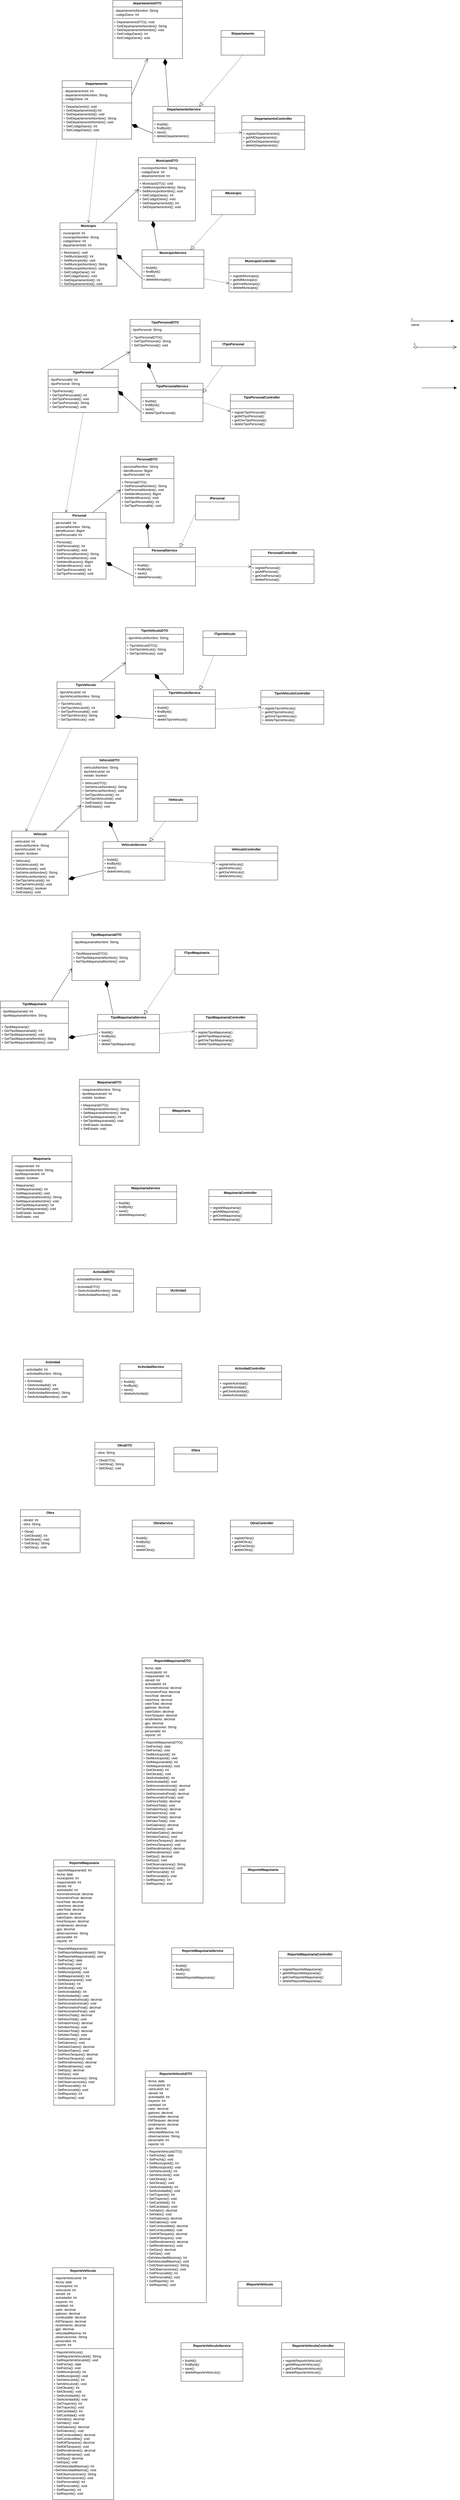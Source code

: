 <mxfile version="27.1.1">
  <diagram name="Página-1" id="Xx_L0fpkErWNYB54SpZj">
    <mxGraphModel dx="14120" dy="8893" grid="0" gridSize="10" guides="1" tooltips="1" connect="1" arrows="1" fold="1" page="0" pageScale="1" pageWidth="827" pageHeight="1169" math="0" shadow="0">
      <root>
        <mxCell id="0" />
        <mxCell id="1" parent="0" />
        <mxCell id="NUsW2H6koxCrExLu0JP--1" value="&lt;p style=&quot;margin:0px;margin-top:4px;text-align:center;&quot;&gt;&lt;b&gt;Departamento&amp;nbsp;&lt;/b&gt;&lt;/p&gt;&lt;hr size=&quot;1&quot; style=&quot;border-style:solid;&quot;&gt;&lt;p style=&quot;margin:0px;margin-left:4px;&quot;&gt;- departamentoId: Int&lt;/p&gt;&lt;p style=&quot;margin:0px;margin-left:4px;&quot;&gt;- departamentoNombre: String&lt;/p&gt;&lt;p style=&quot;margin:0px;margin-left:4px;&quot;&gt;- codigoDane: Int&lt;/p&gt;&lt;hr size=&quot;1&quot; style=&quot;border-style:solid;&quot;&gt;&lt;p style=&quot;margin:0px;margin-left:4px;&quot;&gt;+ Departamento(): void&lt;/p&gt;&lt;p style=&quot;margin:0px;margin-left:4px;&quot;&gt;+ GetDepartamentoId():Int&lt;/p&gt;&lt;p style=&quot;margin:0px;margin-left:4px;&quot;&gt;+ SetDepartamentoId(): void&lt;/p&gt;&lt;p style=&quot;margin:0px;margin-left:4px;&quot;&gt;+ GetDepartamentoNombre(): String&lt;/p&gt;&lt;p style=&quot;margin:0px;margin-left:4px;&quot;&gt;+ SetDepartamentoNombre(): void&lt;/p&gt;&lt;p style=&quot;margin:0px;margin-left:4px;&quot;&gt;+ GetCodigoDane(): Int&lt;/p&gt;&lt;p style=&quot;margin:0px;margin-left:4px;&quot;&gt;+ SetCodigoDane(): void&lt;/p&gt;" style="verticalAlign=top;align=left;overflow=fill;html=1;whiteSpace=wrap;" parent="1" vertex="1">
          <mxGeometry x="28" y="-882" width="255" height="214" as="geometry" />
        </mxCell>
        <mxCell id="NUsW2H6koxCrExLu0JP--2" value="&lt;p style=&quot;margin:0px;margin-top:4px;text-align:center;&quot;&gt;&lt;b&gt;Municipio&lt;/b&gt;&lt;/p&gt;&lt;hr size=&quot;1&quot; style=&quot;border-style:solid;&quot;&gt;&lt;p style=&quot;margin:0px;margin-left:4px;&quot;&gt;- municipioId: Int&lt;/p&gt;&lt;p style=&quot;margin:0px;margin-left:4px;&quot;&gt;- municipioNombre: String&lt;/p&gt;&lt;p style=&quot;margin:0px;margin-left:4px;&quot;&gt;- codigoDane: Int&lt;/p&gt;&lt;p style=&quot;margin:0px;margin-left:4px;&quot;&gt;- departamentoId: Int&lt;/p&gt;&lt;hr size=&quot;1&quot; style=&quot;border-style:solid;&quot;&gt;&lt;p style=&quot;margin:0px;margin-left:4px;&quot;&gt;+ Municipio(): void&lt;/p&gt;&lt;p style=&quot;margin:0px;margin-left:4px;&quot;&gt;+ GetMunicipioId(): Int&lt;/p&gt;&lt;p style=&quot;margin:0px;margin-left:4px;&quot;&gt;+ SetMunicipioId(): void&lt;/p&gt;&lt;p style=&quot;margin:0px;margin-left:4px;&quot;&gt;+ GetMunicipioNombre(): String&lt;/p&gt;&lt;p style=&quot;margin:0px;margin-left:4px;&quot;&gt;+ SetMunicipioNombre(): void&lt;/p&gt;&lt;p style=&quot;margin:0px;margin-left:4px;&quot;&gt;+ GetCodigoDane(): Int&lt;/p&gt;&lt;p style=&quot;margin:0px;margin-left:4px;&quot;&gt;+ SetCodigoDane(): void&lt;/p&gt;&lt;p style=&quot;margin:0px;margin-left:4px;&quot;&gt;+ GetDepartamentoId(): Int&lt;/p&gt;&lt;p style=&quot;margin:0px;margin-left:4px;&quot;&gt;+ SetDepartamentoId(): void&lt;/p&gt;" style="verticalAlign=top;align=left;overflow=fill;html=1;whiteSpace=wrap;" parent="1" vertex="1">
          <mxGeometry x="20" y="-361" width="209" height="232" as="geometry" />
        </mxCell>
        <mxCell id="NUsW2H6koxCrExLu0JP--3" value="&lt;p style=&quot;margin:0px;margin-top:4px;text-align:center;&quot;&gt;&lt;b&gt;TipoPersonal&lt;/b&gt;&lt;/p&gt;&lt;hr size=&quot;1&quot; style=&quot;border-style:solid;&quot;&gt;&lt;p style=&quot;margin:0px;margin-left:4px;&quot;&gt;&lt;span style=&quot;background-color: transparent; color: light-dark(rgb(0, 0, 0), rgb(255, 255, 255));&quot;&gt;- tipoPersonalId: Int&lt;/span&gt;&lt;/p&gt;&lt;p style=&quot;margin:0px;margin-left:4px;&quot;&gt;- tipoPersonal: String&lt;/p&gt;&lt;hr size=&quot;1&quot; style=&quot;border-style:solid;&quot;&gt;&lt;p style=&quot;margin:0px;margin-left:4px;&quot;&gt;+ TipoPersonal():&lt;/p&gt;&lt;p style=&quot;margin:0px;margin-left:4px;&quot;&gt;+ GetTipoPersonalId(): Int&lt;/p&gt;&lt;p style=&quot;margin:0px;margin-left:4px;&quot;&gt;+ SetTipoPersonalId(): void&lt;/p&gt;&lt;p style=&quot;margin:0px;margin-left:4px;&quot;&gt;+ GetTipoPersonal(): String&lt;/p&gt;&lt;p style=&quot;margin:0px;margin-left:4px;&quot;&gt;+ SetTipoPersonal(): void&lt;/p&gt;" style="verticalAlign=top;align=left;overflow=fill;html=1;whiteSpace=wrap;" parent="1" vertex="1">
          <mxGeometry x="-23.5" y="176" width="257" height="158" as="geometry" />
        </mxCell>
        <mxCell id="NUsW2H6koxCrExLu0JP--4" value="&lt;p style=&quot;margin:0px;margin-top:4px;text-align:center;&quot;&gt;&lt;b&gt;Personal&lt;/b&gt;&lt;/p&gt;&lt;hr size=&quot;1&quot; style=&quot;border-style:solid;&quot;&gt;&lt;p style=&quot;margin:0px;margin-left:4px;&quot;&gt;- personalId: Int&lt;/p&gt;&lt;p style=&quot;margin:0px;margin-left:4px;&quot;&gt;- personalNombre: String&lt;/p&gt;&lt;p style=&quot;margin:0px;margin-left:4px;&quot;&gt;- identificacion: Bigint&lt;/p&gt;&lt;p style=&quot;margin:0px;margin-left:4px;&quot;&gt;- tipoPersonalId: Int&lt;/p&gt;&lt;hr size=&quot;1&quot; style=&quot;border-style:solid;&quot;&gt;&lt;p style=&quot;margin:0px;margin-left:4px;&quot;&gt;+ Personal():&lt;/p&gt;&lt;p style=&quot;margin:0px;margin-left:4px;&quot;&gt;+ GetPersonalId(): Int&lt;/p&gt;&lt;p style=&quot;margin:0px;margin-left:4px;&quot;&gt;+ SetPersonalId(): void&lt;/p&gt;&lt;p style=&quot;margin:0px;margin-left:4px;&quot;&gt;+ GetPersonalNombre(): String&amp;nbsp;&lt;/p&gt;&lt;p style=&quot;margin:0px;margin-left:4px;&quot;&gt;+ SetPersonalNombre(): void&lt;/p&gt;&lt;p style=&quot;margin:0px;margin-left:4px;&quot;&gt;+ GetIdentificacion(): Bigint&lt;/p&gt;&lt;p style=&quot;margin:0px;margin-left:4px;&quot;&gt;+ SetIdentificacion(): void&lt;/p&gt;&lt;p style=&quot;margin:0px;margin-left:4px;&quot;&gt;+ GetTipoPersonalId(): Int&lt;/p&gt;&lt;p style=&quot;margin:0px;margin-left:4px;&quot;&gt;+ SetTipoPersonalId(): void&lt;/p&gt;&lt;p style=&quot;margin:0px;margin-left:4px;&quot;&gt;&lt;br&gt;&lt;/p&gt;" style="verticalAlign=top;align=left;overflow=fill;html=1;whiteSpace=wrap;" parent="1" vertex="1">
          <mxGeometry x="-7" y="701" width="196" height="244" as="geometry" />
        </mxCell>
        <mxCell id="NUsW2H6koxCrExLu0JP--6" value="&lt;p style=&quot;margin:0px;margin-top:4px;text-align:center;&quot;&gt;&lt;b&gt;TipoVehiculo&lt;/b&gt;&lt;/p&gt;&lt;hr size=&quot;1&quot; style=&quot;border-style:solid;&quot;&gt;&lt;p style=&quot;margin:0px;margin-left:4px;&quot;&gt;- tipoVehiculoId: Int&lt;/p&gt;&lt;p style=&quot;margin:0px;margin-left:4px;&quot;&gt;- tipoVehiculoNombre: String&lt;/p&gt;&lt;hr size=&quot;1&quot; style=&quot;border-style:solid;&quot;&gt;&lt;p style=&quot;margin:0px;margin-left:4px;&quot;&gt;+ TipoVehiculo():&lt;/p&gt;&lt;p style=&quot;margin:0px;margin-left:4px;&quot;&gt;+ GetTipoVehiculoId(): Int&lt;/p&gt;&lt;p style=&quot;margin:0px;margin-left:4px;&quot;&gt;+ SetTipoPersonalId(): void&lt;/p&gt;&lt;p style=&quot;margin:0px;margin-left:4px;&quot;&gt;+ GetTipoVehiculo(): String&lt;/p&gt;&lt;p style=&quot;margin:0px;margin-left:4px;&quot;&gt;+ SetTipoVehiculo(): void&lt;/p&gt;" style="verticalAlign=top;align=left;overflow=fill;html=1;whiteSpace=wrap;" parent="1" vertex="1">
          <mxGeometry x="9" y="1322" width="212" height="170" as="geometry" />
        </mxCell>
        <mxCell id="NUsW2H6koxCrExLu0JP--8" value="&lt;p style=&quot;margin:0px;margin-top:4px;text-align:center;&quot;&gt;&lt;b&gt;Vehiculo&lt;/b&gt;&lt;/p&gt;&lt;hr size=&quot;1&quot; style=&quot;border-style:solid;&quot;&gt;&lt;p style=&quot;margin:0px;margin-left:4px;&quot;&gt;- vehiculoId: Int&lt;/p&gt;&lt;p style=&quot;margin:0px;margin-left:4px;&quot;&gt;- vehículoNombre: String&lt;/p&gt;&lt;p style=&quot;margin:0px;margin-left:4px;&quot;&gt;- tipoVehiculoId: Int&lt;/p&gt;&lt;p style=&quot;margin:0px;margin-left:4px;&quot;&gt;- estado: boolean&lt;/p&gt;&lt;hr size=&quot;1&quot; style=&quot;border-style:solid;&quot;&gt;&lt;p style=&quot;margin:0px;margin-left:4px;&quot;&gt;+ Vehiculo():&lt;/p&gt;&lt;p style=&quot;margin:0px;margin-left:4px;&quot;&gt;+ GetVehiculoId(): Int&lt;/p&gt;&lt;p style=&quot;margin:0px;margin-left:4px;&quot;&gt;+ SetVehiculoId(): void&lt;/p&gt;&lt;p style=&quot;margin:0px;margin-left:4px;&quot;&gt;+ GetVehiculoNombre(): String&lt;/p&gt;&lt;p style=&quot;margin:0px;margin-left:4px;&quot;&gt;+ SetVehiculoNombre(): void&lt;/p&gt;&lt;p style=&quot;margin:0px;margin-left:4px;&quot;&gt;+ GetTipoVehiculoId(): Int&lt;/p&gt;&lt;p style=&quot;margin:0px;margin-left:4px;&quot;&gt;+ SetTipoVehiculoId(): void&lt;/p&gt;&lt;p style=&quot;margin:0px;margin-left:4px;&quot;&gt;+ GetEstado(): boolean&lt;/p&gt;&lt;p style=&quot;margin:0px;margin-left:4px;&quot;&gt;+ SetEstado(): void&lt;/p&gt;" style="verticalAlign=top;align=left;overflow=fill;html=1;whiteSpace=wrap;" parent="1" vertex="1">
          <mxGeometry x="-157" y="1869" width="208" height="235" as="geometry" />
        </mxCell>
        <mxCell id="NUsW2H6koxCrExLu0JP--9" value="&lt;p style=&quot;margin:0px;margin-top:4px;text-align:center;&quot;&gt;&lt;b&gt;TipoMaquinaria&lt;/b&gt;&lt;/p&gt;&lt;hr size=&quot;1&quot; style=&quot;border-style:solid;&quot;&gt;&lt;p style=&quot;margin:0px;margin-left:4px;&quot;&gt;- tipoMaquinariaId: Int&lt;/p&gt;&lt;p style=&quot;margin:0px;margin-left:4px;&quot;&gt;- tipoMaquinariaNombre: String&lt;/p&gt;&lt;p style=&quot;margin:0px;margin-left:4px;&quot;&gt;&lt;br&gt;&lt;/p&gt;&lt;hr size=&quot;1&quot; style=&quot;border-style:solid;&quot;&gt;&lt;p style=&quot;margin:0px;margin-left:4px;&quot;&gt;+ TipoMaquinaria():&lt;/p&gt;&lt;p style=&quot;margin:0px;margin-left:4px;&quot;&gt;+ GetTipoMaquinariaId(): Int&lt;/p&gt;&lt;p style=&quot;margin:0px;margin-left:4px;&quot;&gt;+ SetTipoMaquinariaId(): void&lt;/p&gt;&lt;p style=&quot;margin:0px;margin-left:4px;&quot;&gt;+ GetTipoMaquinariaNombre(): String&lt;/p&gt;&lt;p style=&quot;margin:0px;margin-left:4px;&quot;&gt;+ SetTipoMaquinariaNombre(): void&lt;/p&gt;" style="verticalAlign=top;align=left;overflow=fill;html=1;whiteSpace=wrap;" parent="1" vertex="1">
          <mxGeometry x="-199" y="2492" width="250" height="179" as="geometry" />
        </mxCell>
        <mxCell id="NUsW2H6koxCrExLu0JP--10" value="&lt;p style=&quot;margin:0px;margin-top:4px;text-align:center;&quot;&gt;&lt;b&gt;Maquinaria&lt;/b&gt;&lt;/p&gt;&lt;hr size=&quot;1&quot; style=&quot;border-style:solid;&quot;&gt;&lt;p style=&quot;margin:0px;margin-left:4px;&quot;&gt;- maquinariaId: Int&lt;/p&gt;&lt;p style=&quot;margin:0px;margin-left:4px;&quot;&gt;- maquinariaNombre: String&lt;/p&gt;&lt;p style=&quot;margin:0px;margin-left:4px;&quot;&gt;- tipoMaquinariaId: Int&lt;/p&gt;&lt;p style=&quot;margin:0px;margin-left:4px;&quot;&gt;- estado: boolean&lt;/p&gt;&lt;hr size=&quot;1&quot; style=&quot;border-style:solid;&quot;&gt;&lt;p style=&quot;margin:0px;margin-left:4px;&quot;&gt;+ Maquinaria()&lt;/p&gt;&lt;p style=&quot;margin:0px;margin-left:4px;&quot;&gt;+ GetMaquinariaId(): Int&lt;/p&gt;&lt;p style=&quot;margin:0px;margin-left:4px;&quot;&gt;+ SetMaquinariaId(): void&lt;/p&gt;&lt;p style=&quot;margin:0px;margin-left:4px;&quot;&gt;+ GetMaquinariaNombre(): String&lt;/p&gt;&lt;p style=&quot;margin:0px;margin-left:4px;&quot;&gt;+ SetMaquinariaNombre(): void&lt;/p&gt;&lt;p style=&quot;margin:0px;margin-left:4px;&quot;&gt;+ GetTipoMaquinariaId(): Int&lt;/p&gt;&lt;p style=&quot;margin:0px;margin-left:4px;&quot;&gt;+ SetTipoMaquinariaId(): void&lt;/p&gt;&lt;p style=&quot;margin:0px;margin-left:4px;&quot;&gt;+ GetEstado: boolean&lt;/p&gt;&lt;p style=&quot;margin:0px;margin-left:4px;&quot;&gt;+ SetEstado: void&lt;/p&gt;&lt;p style=&quot;margin:0px;margin-left:4px;&quot;&gt;&lt;br&gt;&lt;/p&gt;" style="verticalAlign=top;align=left;overflow=fill;html=1;whiteSpace=wrap;" parent="1" vertex="1">
          <mxGeometry x="-156" y="3059" width="220" height="242" as="geometry" />
        </mxCell>
        <mxCell id="38WK-voCpKYBV_7e_A2f-1" value="&lt;p style=&quot;margin:0px;margin-top:4px;text-align:center;&quot;&gt;&lt;b&gt;Actividad&amp;nbsp;&lt;/b&gt;&lt;/p&gt;&lt;hr size=&quot;1&quot; style=&quot;border-style:solid;&quot;&gt;&lt;p style=&quot;margin:0px;margin-left:4px;&quot;&gt;- actividadId: Int&lt;/p&gt;&lt;p style=&quot;margin:0px;margin-left:4px;&quot;&gt;- actividadNombre: String&lt;/p&gt;&lt;hr size=&quot;1&quot; style=&quot;border-style:solid;&quot;&gt;&lt;p style=&quot;margin:0px;margin-left:4px;&quot;&gt;+ Actividad()&lt;/p&gt;&lt;p style=&quot;margin:0px;margin-left:4px;&quot;&gt;+ GetActividadId(): Int&lt;/p&gt;&lt;p style=&quot;margin:0px;margin-left:4px;&quot;&gt;+ SetActividadId(): void&lt;/p&gt;&lt;p style=&quot;margin:0px;margin-left:4px;&quot;&gt;+ GetActividadNombre(): String&lt;/p&gt;&lt;p style=&quot;margin:0px;margin-left:4px;&quot;&gt;+ SetActividadNombre(): void&lt;/p&gt;&lt;p style=&quot;margin:0px;margin-left:4px;&quot;&gt;&lt;br&gt;&lt;/p&gt;" style="verticalAlign=top;align=left;overflow=fill;html=1;whiteSpace=wrap;" parent="1" vertex="1">
          <mxGeometry x="-114" y="3805" width="219" height="158" as="geometry" />
        </mxCell>
        <mxCell id="2wEboDHF7X_0QnCJTFyC-1" value="&lt;p style=&quot;margin:0px;margin-top:4px;text-align:center;&quot;&gt;&lt;b&gt;Obra&lt;/b&gt;&lt;/p&gt;&lt;hr size=&quot;1&quot; style=&quot;border-style:solid;&quot;&gt;&lt;p style=&quot;margin:0px;margin-left:4px;&quot;&gt;- obraId: Int&lt;/p&gt;&lt;p style=&quot;margin:0px;margin-left:4px;&quot;&gt;&lt;span style=&quot;background-color: transparent; color: light-dark(rgb(0, 0, 0), rgb(255, 255, 255));&quot;&gt;- obra: String&lt;/span&gt;&lt;/p&gt;&lt;hr size=&quot;1&quot; style=&quot;border-style:solid;&quot;&gt;&lt;p style=&quot;margin:0px;margin-left:4px;&quot;&gt;+ Obra()&lt;/p&gt;&lt;p style=&quot;margin:0px;margin-left:4px;&quot;&gt;+ GetObraId(): Int&lt;/p&gt;&lt;p style=&quot;margin:0px;margin-left:4px;&quot;&gt;+ SetObraId(): void&lt;/p&gt;&lt;p style=&quot;margin:0px;margin-left:4px;&quot;&gt;+ GetObra(): String&lt;/p&gt;&lt;p style=&quot;margin:0px;margin-left:4px;&quot;&gt;+ SetObra(): void&lt;/p&gt;&lt;p style=&quot;margin:0px;margin-left:4px;&quot;&gt;&lt;br&gt;&lt;/p&gt;" style="verticalAlign=top;align=left;overflow=fill;html=1;whiteSpace=wrap;" parent="1" vertex="1">
          <mxGeometry x="-125" y="4357" width="219" height="158" as="geometry" />
        </mxCell>
        <mxCell id="2wEboDHF7X_0QnCJTFyC-3" value="&lt;p style=&quot;margin:0px;margin-top:4px;text-align:center;&quot;&gt;&lt;b&gt;ReporteMaquinaria&lt;/b&gt;&lt;/p&gt;&lt;hr size=&quot;1&quot; style=&quot;border-style:solid;&quot;&gt;&lt;p style=&quot;margin:0px;margin-left:4px;&quot;&gt;- reporteMaquinariaId: Int&lt;/p&gt;&lt;p style=&quot;margin:0px;margin-left:4px;&quot;&gt;- fecha: date&lt;/p&gt;&lt;p style=&quot;margin:0px;margin-left:4px;&quot;&gt;- municipioId: Int&lt;/p&gt;&lt;p style=&quot;margin:0px;margin-left:4px;&quot;&gt;- maquinariaId: Int&lt;/p&gt;&lt;p style=&quot;margin:0px;margin-left:4px;&quot;&gt;- obraId: Int&lt;/p&gt;&lt;p style=&quot;margin:0px;margin-left:4px;&quot;&gt;- actividadId: Int&lt;/p&gt;&lt;p style=&quot;margin:0px;margin-left:4px;&quot;&gt;- horometroInicial: decimal&lt;/p&gt;&amp;nbsp;- horometroFinal: decimal&lt;div&gt;&lt;div&gt;&amp;nbsp;- horaTotal: decimal&lt;/div&gt;&lt;div&gt;&amp;nbsp;- valorHora: decimal&lt;/div&gt;&lt;div&gt;&amp;nbsp;- valorTotal: decimal&lt;/div&gt;&lt;div&gt;&amp;nbsp;- galones: decimal&lt;/div&gt;&lt;div&gt;&amp;nbsp;- valorGalon: decimal&lt;/div&gt;&lt;div&gt;&amp;nbsp;- horaTanqueo: decimal&lt;/div&gt;&lt;div&gt;&amp;nbsp;- rendimiento: decimal&lt;/div&gt;&lt;div&gt;&amp;nbsp;- gps: decimal&lt;/div&gt;&lt;div&gt;&amp;nbsp;- observaciones: String&lt;/div&gt;&lt;div&gt;&amp;nbsp;- personalId: Int&lt;/div&gt;&lt;div&gt;&amp;nbsp;- reporte: Int&lt;br&gt;&lt;hr size=&quot;1&quot; style=&quot;border-style:solid;&quot;&gt;&lt;p style=&quot;margin:0px;margin-left:4px;&quot;&gt;+ ReporteMaquinaria()&lt;/p&gt;&lt;p style=&quot;margin:0px;margin-left:4px;&quot;&gt;+ GetR&lt;span style=&quot;background-color: transparent; color: light-dark(rgb(0, 0, 0), rgb(255, 255, 255));&quot;&gt;eporteMaquinariaId(): String&lt;/span&gt;&lt;/p&gt;&lt;p style=&quot;margin:0px;margin-left:4px;&quot;&gt;+ SetR&lt;span style=&quot;color: light-dark(rgb(0, 0, 0), rgb(255, 255, 255)); background-color: transparent;&quot;&gt;eporteMaquinariaId(): void&lt;/span&gt;&lt;span style=&quot;background-color: transparent; color: light-dark(rgb(0, 0, 0), rgb(255, 255, 255));&quot;&gt;&lt;/span&gt;&lt;/p&gt;&lt;p style=&quot;margin:0px;margin-left:4px;&quot;&gt;&lt;span style=&quot;color: light-dark(rgb(0, 0, 0), rgb(255, 255, 255)); background-color: transparent;&quot;&gt;+ GetFecha(): date&lt;/span&gt;&lt;/p&gt;&lt;p style=&quot;margin:0px;margin-left:4px;&quot;&gt;&lt;span style=&quot;color: light-dark(rgb(0, 0, 0), rgb(255, 255, 255)); background-color: transparent;&quot;&gt;+ Set&lt;/span&gt;&lt;span style=&quot;background-color: transparent; color: light-dark(rgb(0, 0, 0), rgb(255, 255, 255));&quot;&gt;Fecha(): void&lt;/span&gt;&lt;/p&gt;&lt;p style=&quot;margin:0px;margin-left:4px;&quot;&gt;&lt;span style=&quot;background-color: transparent; color: light-dark(rgb(0, 0, 0), rgb(255, 255, 255));&quot;&gt;+ GetMunicipioId(): Int&lt;/span&gt;&lt;/p&gt;&lt;p style=&quot;margin:0px;margin-left:4px;&quot;&gt;&lt;span style=&quot;background-color: transparent; color: light-dark(rgb(0, 0, 0), rgb(255, 255, 255));&quot;&gt;+ Set&lt;/span&gt;&lt;span style=&quot;background-color: transparent; color: light-dark(rgb(0, 0, 0), rgb(255, 255, 255));&quot;&gt;MunicipioId(): void&lt;/span&gt;&lt;/p&gt;&lt;p style=&quot;margin:0px;margin-left:4px;&quot;&gt;&lt;span style=&quot;background-color: transparent; color: light-dark(rgb(0, 0, 0), rgb(255, 255, 255));&quot;&gt;+ GetMaquinariaId(): Int&lt;/span&gt;&lt;/p&gt;&lt;p style=&quot;margin:0px;margin-left:4px;&quot;&gt;&lt;span style=&quot;background-color: transparent; color: light-dark(rgb(0, 0, 0), rgb(255, 255, 255));&quot;&gt;+ Set&lt;/span&gt;&lt;span style=&quot;background-color: transparent; color: light-dark(rgb(0, 0, 0), rgb(255, 255, 255));&quot;&gt;MaquinariaId(): void&lt;/span&gt;&lt;/p&gt;&lt;p style=&quot;margin:0px;margin-left:4px;&quot;&gt;&lt;span style=&quot;background-color: transparent; color: light-dark(rgb(0, 0, 0), rgb(255, 255, 255));&quot;&gt;&lt;/span&gt;&lt;/p&gt;&lt;p style=&quot;margin: 0px 0px 0px 4px;&quot;&gt;&lt;span style=&quot;background-color: transparent; color: light-dark(rgb(0, 0, 0), rgb(255, 255, 255));&quot;&gt;+ GetObraId(): Int&lt;/span&gt;&lt;/p&gt;&lt;p style=&quot;margin: 0px 0px 0px 4px;&quot;&gt;&lt;span style=&quot;background-color: transparent; color: light-dark(rgb(0, 0, 0), rgb(255, 255, 255));&quot;&gt;+ Set&lt;/span&gt;&lt;span style=&quot;background-color: transparent; color: light-dark(rgb(0, 0, 0), rgb(255, 255, 255));&quot;&gt;ObraId(): void&lt;/span&gt;&lt;/p&gt;&lt;p style=&quot;margin: 0px 0px 0px 4px;&quot;&gt;&lt;span style=&quot;background-color: transparent; color: light-dark(rgb(0, 0, 0), rgb(255, 255, 255));&quot;&gt;&lt;/span&gt;&lt;/p&gt;&lt;p style=&quot;margin: 0px 0px 0px 4px;&quot;&gt;&lt;span style=&quot;background-color: transparent; color: light-dark(rgb(0, 0, 0), rgb(255, 255, 255));&quot;&gt;+ GetActividadId(): Int&lt;/span&gt;&lt;/p&gt;&lt;p style=&quot;margin: 0px 0px 0px 4px;&quot;&gt;&lt;span style=&quot;background-color: transparent; color: light-dark(rgb(0, 0, 0), rgb(255, 255, 255));&quot;&gt;+ Set&lt;/span&gt;&lt;span style=&quot;background-color: transparent; color: light-dark(rgb(0, 0, 0), rgb(255, 255, 255));&quot;&gt;ActividadId(): void&lt;/span&gt;&lt;/p&gt;&lt;p style=&quot;margin: 0px 0px 0px 4px;&quot;&gt;&lt;span style=&quot;background-color: transparent; color: light-dark(rgb(0, 0, 0), rgb(255, 255, 255));&quot;&gt;&lt;/span&gt;&lt;/p&gt;&lt;p style=&quot;margin: 0px 0px 0px 4px;&quot;&gt;&lt;span style=&quot;background-color: transparent; color: light-dark(rgb(0, 0, 0), rgb(255, 255, 255));&quot;&gt;+ GetHorometroInicial(): decimal&lt;/span&gt;&lt;/p&gt;&lt;p style=&quot;margin: 0px 0px 0px 4px;&quot;&gt;&lt;span style=&quot;background-color: transparent; color: light-dark(rgb(0, 0, 0), rgb(255, 255, 255));&quot;&gt;+ Set&lt;/span&gt;&lt;span style=&quot;background-color: transparent; color: light-dark(rgb(0, 0, 0), rgb(255, 255, 255));&quot;&gt;HorometroInicial(): void&lt;/span&gt;&lt;/p&gt;&lt;p style=&quot;margin: 0px 0px 0px 4px;&quot;&gt;&lt;span style=&quot;background-color: transparent; color: light-dark(rgb(0, 0, 0), rgb(255, 255, 255));&quot;&gt;&lt;/span&gt;&lt;/p&gt;&lt;p style=&quot;margin: 0px 0px 0px 4px;&quot;&gt;&lt;span style=&quot;background-color: transparent; color: light-dark(rgb(0, 0, 0), rgb(255, 255, 255));&quot;&gt;+ Get&lt;/span&gt;&lt;span style=&quot;background-color: transparent; color: light-dark(rgb(0, 0, 0), rgb(255, 255, 255));&quot;&gt;HorometroFinal(): decimal&lt;/span&gt;&lt;/p&gt;&lt;p style=&quot;margin: 0px 0px 0px 4px;&quot;&gt;&lt;span style=&quot;background-color: transparent; color: light-dark(rgb(0, 0, 0), rgb(255, 255, 255));&quot;&gt;+ Set&lt;/span&gt;&lt;span style=&quot;background-color: transparent; color: light-dark(rgb(0, 0, 0), rgb(255, 255, 255));&quot;&gt;HorometroFinal(): void&lt;/span&gt;&lt;/p&gt;&lt;p style=&quot;margin: 0px 0px 0px 4px;&quot;&gt;&lt;span style=&quot;background-color: transparent; color: light-dark(rgb(0, 0, 0), rgb(255, 255, 255));&quot;&gt;&lt;/span&gt;&lt;/p&gt;&lt;p style=&quot;margin: 0px 0px 0px 4px;&quot;&gt;&lt;span style=&quot;background-color: transparent; color: light-dark(rgb(0, 0, 0), rgb(255, 255, 255));&quot;&gt;+ GetHoraTotal(): decimal&lt;/span&gt;&lt;/p&gt;&lt;p style=&quot;margin: 0px 0px 0px 4px;&quot;&gt;&lt;span style=&quot;background-color: transparent; color: light-dark(rgb(0, 0, 0), rgb(255, 255, 255));&quot;&gt;+ Set&lt;/span&gt;&lt;span style=&quot;background-color: transparent; color: light-dark(rgb(0, 0, 0), rgb(255, 255, 255));&quot;&gt;HoraTotal(): void&lt;/span&gt;&lt;/p&gt;&lt;p style=&quot;margin: 0px 0px 0px 4px;&quot;&gt;&lt;span style=&quot;background-color: transparent; color: light-dark(rgb(0, 0, 0), rgb(255, 255, 255));&quot;&gt;&lt;/span&gt;&lt;/p&gt;&lt;p style=&quot;margin: 0px 0px 0px 4px;&quot;&gt;&lt;span style=&quot;background-color: transparent; color: light-dark(rgb(0, 0, 0), rgb(255, 255, 255));&quot;&gt;+ GetValorHora(): decimal&lt;/span&gt;&lt;/p&gt;&lt;p style=&quot;margin: 0px 0px 0px 4px;&quot;&gt;&lt;span style=&quot;background-color: transparent; color: light-dark(rgb(0, 0, 0), rgb(255, 255, 255));&quot;&gt;+ Set&lt;/span&gt;&lt;span style=&quot;background-color: transparent; color: light-dark(rgb(0, 0, 0), rgb(255, 255, 255));&quot;&gt;ValorHora(): void&lt;/span&gt;&lt;/p&gt;&lt;p style=&quot;margin: 0px 0px 0px 4px;&quot;&gt;&lt;span style=&quot;background-color: transparent; color: light-dark(rgb(0, 0, 0), rgb(255, 255, 255));&quot;&gt;&lt;/span&gt;&lt;/p&gt;&lt;p style=&quot;margin: 0px 0px 0px 4px;&quot;&gt;&lt;span style=&quot;background-color: transparent; color: light-dark(rgb(0, 0, 0), rgb(255, 255, 255));&quot;&gt;+ GetValorTotal(): decimal&lt;/span&gt;&lt;/p&gt;&lt;p style=&quot;margin: 0px 0px 0px 4px;&quot;&gt;&lt;span style=&quot;background-color: transparent; color: light-dark(rgb(0, 0, 0), rgb(255, 255, 255));&quot;&gt;+ Set&lt;/span&gt;&lt;span style=&quot;background-color: transparent; color: light-dark(rgb(0, 0, 0), rgb(255, 255, 255));&quot;&gt;ValorTotal(): void&lt;/span&gt;&lt;/p&gt;&lt;p style=&quot;margin: 0px 0px 0px 4px;&quot;&gt;&lt;span style=&quot;background-color: transparent; color: light-dark(rgb(0, 0, 0), rgb(255, 255, 255));&quot;&gt;&lt;/span&gt;&lt;/p&gt;&lt;p style=&quot;margin: 0px 0px 0px 4px;&quot;&gt;&lt;span style=&quot;background-color: transparent; color: light-dark(rgb(0, 0, 0), rgb(255, 255, 255));&quot;&gt;+ GetGalones(): decimal&lt;/span&gt;&lt;/p&gt;&lt;p style=&quot;margin: 0px 0px 0px 4px;&quot;&gt;&lt;span style=&quot;background-color: transparent; color: light-dark(rgb(0, 0, 0), rgb(255, 255, 255));&quot;&gt;+ Set&lt;/span&gt;&lt;span style=&quot;background-color: transparent; color: light-dark(rgb(0, 0, 0), rgb(255, 255, 255));&quot;&gt;Galones(): void&lt;/span&gt;&lt;/p&gt;&lt;p style=&quot;margin: 0px 0px 0px 4px;&quot;&gt;&lt;span style=&quot;background-color: transparent; color: light-dark(rgb(0, 0, 0), rgb(255, 255, 255));&quot;&gt;&lt;/span&gt;&lt;/p&gt;&lt;p style=&quot;margin: 0px 0px 0px 4px;&quot;&gt;&lt;span style=&quot;background-color: transparent; color: light-dark(rgb(0, 0, 0), rgb(255, 255, 255));&quot;&gt;+ GetValorGalon(): decimal&lt;/span&gt;&lt;/p&gt;&lt;p style=&quot;margin: 0px 0px 0px 4px;&quot;&gt;&lt;span style=&quot;background-color: transparent; color: light-dark(rgb(0, 0, 0), rgb(255, 255, 255));&quot;&gt;+ Set&lt;/span&gt;&lt;span style=&quot;background-color: transparent; color: light-dark(rgb(0, 0, 0), rgb(255, 255, 255));&quot;&gt;ValorGalon(): void&lt;/span&gt;&lt;/p&gt;&lt;p style=&quot;margin: 0px 0px 0px 4px;&quot;&gt;&lt;span style=&quot;background-color: transparent; color: light-dark(rgb(0, 0, 0), rgb(255, 255, 255));&quot;&gt;&lt;/span&gt;&lt;/p&gt;&lt;p style=&quot;margin: 0px 0px 0px 4px;&quot;&gt;&lt;span style=&quot;background-color: transparent; color: light-dark(rgb(0, 0, 0), rgb(255, 255, 255));&quot;&gt;+ GetHoraTanqueo(): decimal&lt;/span&gt;&lt;/p&gt;&lt;p style=&quot;margin: 0px 0px 0px 4px;&quot;&gt;&lt;span style=&quot;background-color: transparent; color: light-dark(rgb(0, 0, 0), rgb(255, 255, 255));&quot;&gt;+ Set&lt;/span&gt;&lt;span style=&quot;background-color: transparent; color: light-dark(rgb(0, 0, 0), rgb(255, 255, 255));&quot;&gt;HoraTanqueo(): void&lt;/span&gt;&lt;/p&gt;&lt;p style=&quot;margin: 0px 0px 0px 4px;&quot;&gt;&lt;span style=&quot;background-color: transparent; color: light-dark(rgb(0, 0, 0), rgb(255, 255, 255));&quot;&gt;&lt;/span&gt;&lt;/p&gt;&lt;p style=&quot;margin: 0px 0px 0px 4px;&quot;&gt;&lt;span style=&quot;background-color: transparent; color: light-dark(rgb(0, 0, 0), rgb(255, 255, 255));&quot;&gt;+ GetRendimiento(): decimal&lt;/span&gt;&lt;/p&gt;&lt;p style=&quot;margin: 0px 0px 0px 4px;&quot;&gt;&lt;span style=&quot;background-color: transparent; color: light-dark(rgb(0, 0, 0), rgb(255, 255, 255));&quot;&gt;+ Set&lt;/span&gt;&lt;span style=&quot;background-color: transparent; color: light-dark(rgb(0, 0, 0), rgb(255, 255, 255));&quot;&gt;Rendimiento(): void&lt;/span&gt;&lt;/p&gt;&lt;p style=&quot;margin: 0px 0px 0px 4px;&quot;&gt;&lt;span style=&quot;background-color: transparent; color: light-dark(rgb(0, 0, 0), rgb(255, 255, 255));&quot;&gt;&lt;/span&gt;&lt;/p&gt;&lt;p style=&quot;margin: 0px 0px 0px 4px;&quot;&gt;&lt;span style=&quot;background-color: transparent; color: light-dark(rgb(0, 0, 0), rgb(255, 255, 255));&quot;&gt;+ GetGps(): decimal&lt;/span&gt;&lt;/p&gt;&lt;p style=&quot;margin: 0px 0px 0px 4px;&quot;&gt;&lt;span style=&quot;background-color: transparent; color: light-dark(rgb(0, 0, 0), rgb(255, 255, 255));&quot;&gt;+ Set&lt;/span&gt;&lt;span style=&quot;background-color: transparent; color: light-dark(rgb(0, 0, 0), rgb(255, 255, 255));&quot;&gt;Gps(): void&lt;/span&gt;&lt;/p&gt;&lt;p style=&quot;margin: 0px 0px 0px 4px;&quot;&gt;&lt;span style=&quot;background-color: transparent; color: light-dark(rgb(0, 0, 0), rgb(255, 255, 255));&quot;&gt;&lt;/span&gt;&lt;/p&gt;&lt;p style=&quot;margin: 0px 0px 0px 4px;&quot;&gt;&lt;span style=&quot;background-color: transparent; color: light-dark(rgb(0, 0, 0), rgb(255, 255, 255));&quot;&gt;+ GetObservaciones(): String&lt;/span&gt;&lt;/p&gt;&lt;p style=&quot;margin: 0px 0px 0px 4px;&quot;&gt;&lt;span style=&quot;background-color: transparent; color: light-dark(rgb(0, 0, 0), rgb(255, 255, 255));&quot;&gt;+ Set&lt;/span&gt;&lt;span style=&quot;background-color: transparent; color: light-dark(rgb(0, 0, 0), rgb(255, 255, 255));&quot;&gt;Observaciones(): void&lt;/span&gt;&lt;/p&gt;&lt;p style=&quot;margin: 0px 0px 0px 4px;&quot;&gt;&lt;span style=&quot;background-color: transparent; color: light-dark(rgb(0, 0, 0), rgb(255, 255, 255));&quot;&gt;&lt;/span&gt;&lt;/p&gt;&lt;p style=&quot;margin: 0px 0px 0px 4px;&quot;&gt;&lt;span style=&quot;background-color: transparent; color: light-dark(rgb(0, 0, 0), rgb(255, 255, 255));&quot;&gt;+ GetPersonalId(): Int&lt;/span&gt;&lt;/p&gt;&lt;p style=&quot;margin: 0px 0px 0px 4px;&quot;&gt;&lt;span style=&quot;background-color: transparent; color: light-dark(rgb(0, 0, 0), rgb(255, 255, 255));&quot;&gt;+ Set&lt;/span&gt;&lt;span style=&quot;background-color: transparent; color: light-dark(rgb(0, 0, 0), rgb(255, 255, 255));&quot;&gt;PersonalId(): void&lt;/span&gt;&lt;/p&gt;&lt;p style=&quot;margin: 0px 0px 0px 4px;&quot;&gt;&lt;span style=&quot;background-color: transparent; color: light-dark(rgb(0, 0, 0), rgb(255, 255, 255));&quot;&gt;&lt;/span&gt;&lt;/p&gt;&lt;p style=&quot;margin: 0px 0px 0px 4px;&quot;&gt;&lt;span style=&quot;background-color: transparent; color: light-dark(rgb(0, 0, 0), rgb(255, 255, 255));&quot;&gt;+ GetReporte(): Int&lt;/span&gt;&lt;/p&gt;&lt;p style=&quot;margin: 0px 0px 0px 4px;&quot;&gt;&lt;span style=&quot;background-color: transparent; color: light-dark(rgb(0, 0, 0), rgb(255, 255, 255));&quot;&gt;+ SetReporte(): void&lt;/span&gt;&lt;/p&gt;&lt;/div&gt;&lt;/div&gt;" style="verticalAlign=top;align=left;overflow=fill;html=1;whiteSpace=wrap;" parent="1" vertex="1">
          <mxGeometry x="-3" y="5641" width="224" height="899" as="geometry" />
        </mxCell>
        <mxCell id="2wEboDHF7X_0QnCJTFyC-4" value="&lt;p style=&quot;margin:0px;margin-top:4px;text-align:center;&quot;&gt;&lt;b&gt;ReporteVehiculo&lt;/b&gt;&lt;/p&gt;&lt;hr size=&quot;1&quot; style=&quot;border-style:solid;&quot;&gt;&lt;p style=&quot;margin:0px;margin-left:4px;&quot;&gt;- reporteVehiculoId: Int&lt;/p&gt;&lt;p style=&quot;margin:0px;margin-left:4px;&quot;&gt;- fecha: date&lt;/p&gt;&lt;p style=&quot;margin:0px;margin-left:4px;&quot;&gt;- municipioId: Int&lt;/p&gt;&lt;p style=&quot;margin:0px;margin-left:4px;&quot;&gt;- vehiculoId: Int&lt;/p&gt;&lt;p style=&quot;margin:0px;margin-left:4px;&quot;&gt;- obraId: Int&lt;/p&gt;&lt;p style=&quot;margin:0px;margin-left:4px;&quot;&gt;- actividadId: Int&lt;/p&gt;&lt;p style=&quot;margin:0px;margin-left:4px;&quot;&gt;- trayecto: Int&lt;/p&gt;&lt;div&gt;&lt;div&gt;&amp;nbsp;- cantidad: Int&lt;/div&gt;&lt;div&gt;&amp;nbsp;- valor: decimal&lt;/div&gt;&lt;div&gt;&amp;nbsp;- galones: decimal&lt;/div&gt;&lt;div&gt;&amp;nbsp;- combustible: decimal&lt;/div&gt;&lt;div&gt;&amp;nbsp;- KMTanqueo: decimal&lt;/div&gt;&lt;div&gt;&amp;nbsp;- rendimiento: decimal&lt;/div&gt;&lt;div&gt;&amp;nbsp;- gps: decimal&lt;/div&gt;&lt;div&gt;&amp;nbsp;- velocidadMaxima: Int&lt;/div&gt;&lt;div&gt;&amp;nbsp;- observaciones: String&lt;/div&gt;&lt;div&gt;&amp;nbsp;- personalId: Int&lt;/div&gt;&lt;div&gt;&amp;nbsp;- reporte: Int&lt;br&gt;&lt;hr size=&quot;1&quot; style=&quot;border-style:solid;&quot;&gt;&lt;p style=&quot;margin:0px;margin-left:4px;&quot;&gt;+ ReporteVehiculo()&lt;/p&gt;&lt;p style=&quot;margin:0px;margin-left:4px;&quot;&gt;+ GetR&lt;span style=&quot;background-color: transparent; color: light-dark(rgb(0, 0, 0), rgb(255, 255, 255));&quot;&gt;eporte&lt;/span&gt;VehiculoId&lt;span style=&quot;background-color: transparent; color: light-dark(rgb(0, 0, 0), rgb(255, 255, 255));&quot;&gt;(): String&lt;/span&gt;&lt;/p&gt;&lt;p style=&quot;margin:0px;margin-left:4px;&quot;&gt;+ SetR&lt;span style=&quot;color: light-dark(rgb(0, 0, 0), rgb(255, 255, 255)); background-color: transparent;&quot;&gt;eporte&lt;/span&gt;VehiculoId&lt;span style=&quot;color: light-dark(rgb(0, 0, 0), rgb(255, 255, 255)); background-color: transparent;&quot;&gt;(): void&lt;/span&gt;&lt;span style=&quot;background-color: transparent; color: light-dark(rgb(0, 0, 0), rgb(255, 255, 255));&quot;&gt;&lt;/span&gt;&lt;/p&gt;&lt;p style=&quot;margin:0px;margin-left:4px;&quot;&gt;&lt;span style=&quot;color: light-dark(rgb(0, 0, 0), rgb(255, 255, 255)); background-color: transparent;&quot;&gt;+ GetFecha(): date&lt;/span&gt;&lt;/p&gt;&lt;p style=&quot;margin:0px;margin-left:4px;&quot;&gt;&lt;span style=&quot;color: light-dark(rgb(0, 0, 0), rgb(255, 255, 255)); background-color: transparent;&quot;&gt;+ Set&lt;/span&gt;&lt;span style=&quot;background-color: transparent; color: light-dark(rgb(0, 0, 0), rgb(255, 255, 255));&quot;&gt;Fecha(): void&lt;/span&gt;&lt;/p&gt;&lt;p style=&quot;margin:0px;margin-left:4px;&quot;&gt;&lt;span style=&quot;background-color: transparent; color: light-dark(rgb(0, 0, 0), rgb(255, 255, 255));&quot;&gt;+ GetMunicipioId(): Int&lt;/span&gt;&lt;/p&gt;&lt;p style=&quot;margin:0px;margin-left:4px;&quot;&gt;&lt;span style=&quot;background-color: transparent; color: light-dark(rgb(0, 0, 0), rgb(255, 255, 255));&quot;&gt;+ Set&lt;/span&gt;&lt;span style=&quot;background-color: transparent; color: light-dark(rgb(0, 0, 0), rgb(255, 255, 255));&quot;&gt;MunicipioId(): void&lt;/span&gt;&lt;/p&gt;&lt;p style=&quot;margin:0px;margin-left:4px;&quot;&gt;&lt;span style=&quot;background-color: transparent; color: light-dark(rgb(0, 0, 0), rgb(255, 255, 255));&quot;&gt;+ Get&lt;/span&gt;Vehiculo&lt;span style=&quot;background-color: transparent; color: light-dark(rgb(0, 0, 0), rgb(255, 255, 255));&quot;&gt;Id(): Int&lt;/span&gt;&lt;/p&gt;&lt;p style=&quot;margin:0px;margin-left:4px;&quot;&gt;&lt;span style=&quot;background-color: transparent; color: light-dark(rgb(0, 0, 0), rgb(255, 255, 255));&quot;&gt;+ Set&lt;/span&gt;Vehiculo&lt;span style=&quot;background-color: transparent; color: light-dark(rgb(0, 0, 0), rgb(255, 255, 255));&quot;&gt;Id(): void&lt;/span&gt;&lt;/p&gt;&lt;p style=&quot;margin:0px;margin-left:4px;&quot;&gt;&lt;span style=&quot;background-color: transparent; color: light-dark(rgb(0, 0, 0), rgb(255, 255, 255));&quot;&gt;&lt;/span&gt;&lt;/p&gt;&lt;p style=&quot;margin: 0px 0px 0px 4px;&quot;&gt;&lt;span style=&quot;background-color: transparent; color: light-dark(rgb(0, 0, 0), rgb(255, 255, 255));&quot;&gt;+ GetObraId(): Int&lt;/span&gt;&lt;/p&gt;&lt;p style=&quot;margin: 0px 0px 0px 4px;&quot;&gt;&lt;span style=&quot;background-color: transparent; color: light-dark(rgb(0, 0, 0), rgb(255, 255, 255));&quot;&gt;+ Set&lt;/span&gt;&lt;span style=&quot;background-color: transparent; color: light-dark(rgb(0, 0, 0), rgb(255, 255, 255));&quot;&gt;ObraId(): void&lt;/span&gt;&lt;/p&gt;&lt;p style=&quot;margin: 0px 0px 0px 4px;&quot;&gt;&lt;span style=&quot;background-color: transparent; color: light-dark(rgb(0, 0, 0), rgb(255, 255, 255));&quot;&gt;&lt;/span&gt;&lt;/p&gt;&lt;p style=&quot;margin: 0px 0px 0px 4px;&quot;&gt;&lt;span style=&quot;background-color: transparent; color: light-dark(rgb(0, 0, 0), rgb(255, 255, 255));&quot;&gt;+ GetActividadId(): Int&lt;/span&gt;&lt;/p&gt;&lt;p style=&quot;margin: 0px 0px 0px 4px;&quot;&gt;&lt;span style=&quot;background-color: transparent; color: light-dark(rgb(0, 0, 0), rgb(255, 255, 255));&quot;&gt;+ Set&lt;/span&gt;&lt;span style=&quot;background-color: transparent; color: light-dark(rgb(0, 0, 0), rgb(255, 255, 255));&quot;&gt;ActividadId(): void&lt;/span&gt;&lt;/p&gt;&lt;p style=&quot;margin: 0px 0px 0px 4px;&quot;&gt;&lt;span style=&quot;background-color: transparent; color: light-dark(rgb(0, 0, 0), rgb(255, 255, 255));&quot;&gt;&lt;/span&gt;&lt;/p&gt;&lt;p style=&quot;margin: 0px 0px 0px 4px;&quot;&gt;+ GetTrayecto(): Int&lt;/p&gt;&lt;p style=&quot;margin: 0px 0px 0px 4px;&quot;&gt;+ Set&lt;span style=&quot;background-color: transparent; color: light-dark(rgb(0, 0, 0), rgb(255, 255, 255));&quot;&gt;Trayecto(): void&lt;/span&gt;&lt;/p&gt;&lt;p style=&quot;margin: 0px 0px 0px 4px;&quot;&gt;&lt;span style=&quot;background-color: transparent; color: light-dark(rgb(0, 0, 0), rgb(255, 255, 255));&quot;&gt;+ GetCantidad(): Int&lt;/span&gt;&lt;/p&gt;&lt;p style=&quot;margin: 0px 0px 0px 4px;&quot;&gt;&lt;span style=&quot;background-color: transparent; color: light-dark(rgb(0, 0, 0), rgb(255, 255, 255));&quot;&gt;+ Set&lt;/span&gt;&lt;span style=&quot;background-color: transparent; color: light-dark(rgb(0, 0, 0), rgb(255, 255, 255));&quot;&gt;Cantidad(): void&lt;/span&gt;&lt;/p&gt;&lt;p style=&quot;margin: 0px 0px 0px 4px;&quot;&gt;&lt;span style=&quot;background-color: transparent; color: light-dark(rgb(0, 0, 0), rgb(255, 255, 255));&quot;&gt;+ GetValor(): decimal&lt;/span&gt;&lt;/p&gt;&lt;p style=&quot;margin: 0px 0px 0px 4px;&quot;&gt;&lt;span style=&quot;background-color: transparent; color: light-dark(rgb(0, 0, 0), rgb(255, 255, 255));&quot;&gt;+ Set&lt;/span&gt;&lt;span style=&quot;background-color: transparent; color: light-dark(rgb(0, 0, 0), rgb(255, 255, 255));&quot;&gt;Valor(): void&lt;/span&gt;&lt;/p&gt;&lt;p style=&quot;margin: 0px 0px 0px 4px;&quot;&gt;&lt;span style=&quot;background-color: transparent; color: light-dark(rgb(0, 0, 0), rgb(255, 255, 255));&quot;&gt;+ GetGalones(): decimal&lt;/span&gt;&lt;/p&gt;&lt;p style=&quot;margin: 0px 0px 0px 4px;&quot;&gt;&lt;span style=&quot;background-color: transparent; color: light-dark(rgb(0, 0, 0), rgb(255, 255, 255));&quot;&gt;+ Set&lt;/span&gt;&lt;span style=&quot;background-color: transparent; color: light-dark(rgb(0, 0, 0), rgb(255, 255, 255));&quot;&gt;Galones(): void&lt;/span&gt;&lt;/p&gt;&lt;p style=&quot;margin: 0px 0px 0px 4px;&quot;&gt;&lt;span style=&quot;background-color: transparent; color: light-dark(rgb(0, 0, 0), rgb(255, 255, 255));&quot;&gt;&lt;/span&gt;&lt;/p&gt;&lt;p style=&quot;margin: 0px 0px 0px 4px;&quot;&gt;&lt;span style=&quot;background-color: transparent; color: light-dark(rgb(0, 0, 0), rgb(255, 255, 255));&quot;&gt;+ GetCombustible(): decimal&lt;/span&gt;&lt;/p&gt;&lt;p style=&quot;margin: 0px 0px 0px 4px;&quot;&gt;&lt;span style=&quot;background-color: transparent; color: light-dark(rgb(0, 0, 0), rgb(255, 255, 255));&quot;&gt;+ Set&lt;/span&gt;&lt;span style=&quot;background-color: transparent; color: light-dark(rgb(0, 0, 0), rgb(255, 255, 255));&quot;&gt;Combustible(): void&lt;/span&gt;&lt;/p&gt;&lt;p style=&quot;margin: 0px 0px 0px 4px;&quot;&gt;&lt;span style=&quot;background-color: transparent; color: light-dark(rgb(0, 0, 0), rgb(255, 255, 255));&quot;&gt;&lt;/span&gt;&lt;/p&gt;&lt;p style=&quot;margin: 0px 0px 0px 4px;&quot;&gt;&lt;span style=&quot;background-color: transparent; color: light-dark(rgb(0, 0, 0), rgb(255, 255, 255));&quot;&gt;+ GetKMTanqueo(): decimal&lt;/span&gt;&lt;/p&gt;&lt;p style=&quot;margin: 0px 0px 0px 4px;&quot;&gt;&lt;span style=&quot;background-color: transparent; color: light-dark(rgb(0, 0, 0), rgb(255, 255, 255));&quot;&gt;+ SetKM&lt;/span&gt;&lt;span style=&quot;background-color: transparent; color: light-dark(rgb(0, 0, 0), rgb(255, 255, 255));&quot;&gt;Tanqueo(): void&lt;/span&gt;&lt;/p&gt;&lt;p style=&quot;margin: 0px 0px 0px 4px;&quot;&gt;&lt;span style=&quot;background-color: transparent; color: light-dark(rgb(0, 0, 0), rgb(255, 255, 255));&quot;&gt;&lt;/span&gt;&lt;/p&gt;&lt;p style=&quot;margin: 0px 0px 0px 4px;&quot;&gt;&lt;span style=&quot;background-color: transparent; color: light-dark(rgb(0, 0, 0), rgb(255, 255, 255));&quot;&gt;+ GetRendimiento(): decimal&lt;/span&gt;&lt;/p&gt;&lt;p style=&quot;margin: 0px 0px 0px 4px;&quot;&gt;&lt;span style=&quot;background-color: transparent; color: light-dark(rgb(0, 0, 0), rgb(255, 255, 255));&quot;&gt;+ Set&lt;/span&gt;&lt;span style=&quot;background-color: transparent; color: light-dark(rgb(0, 0, 0), rgb(255, 255, 255));&quot;&gt;Rendimiento(): void&lt;/span&gt;&lt;/p&gt;&lt;p style=&quot;margin: 0px 0px 0px 4px;&quot;&gt;&lt;span style=&quot;background-color: transparent; color: light-dark(rgb(0, 0, 0), rgb(255, 255, 255));&quot;&gt;&lt;/span&gt;&lt;/p&gt;&lt;p style=&quot;margin: 0px 0px 0px 4px;&quot;&gt;&lt;span style=&quot;background-color: transparent; color: light-dark(rgb(0, 0, 0), rgb(255, 255, 255));&quot;&gt;+ GetGps(): decimal&lt;/span&gt;&lt;/p&gt;&lt;p style=&quot;margin: 0px 0px 0px 4px;&quot;&gt;&lt;span style=&quot;background-color: transparent; color: light-dark(rgb(0, 0, 0), rgb(255, 255, 255));&quot;&gt;+ Set&lt;/span&gt;&lt;span style=&quot;background-color: transparent; color: light-dark(rgb(0, 0, 0), rgb(255, 255, 255));&quot;&gt;Gps(): void&lt;/span&gt;&lt;/p&gt;&lt;p style=&quot;margin: 0px 0px 0px 4px;&quot;&gt;&lt;span style=&quot;background-color: transparent; color: light-dark(rgb(0, 0, 0), rgb(255, 255, 255));&quot;&gt;+GetVelocidadMaxima(): Int&lt;/span&gt;&lt;/p&gt;&lt;p style=&quot;margin: 0px 0px 0px 4px;&quot;&gt;&lt;span style=&quot;background-color: transparent; color: light-dark(rgb(0, 0, 0), rgb(255, 255, 255));&quot;&gt;+Set&lt;/span&gt;&lt;span style=&quot;background-color: transparent; color: light-dark(rgb(0, 0, 0), rgb(255, 255, 255));&quot;&gt;VelocidadMaxima(): void&lt;/span&gt;&lt;/p&gt;&lt;p style=&quot;margin: 0px 0px 0px 4px;&quot;&gt;&lt;span style=&quot;background-color: transparent; color: light-dark(rgb(0, 0, 0), rgb(255, 255, 255));&quot;&gt;&lt;/span&gt;&lt;/p&gt;&lt;p style=&quot;margin: 0px 0px 0px 4px;&quot;&gt;&lt;span style=&quot;background-color: transparent; color: light-dark(rgb(0, 0, 0), rgb(255, 255, 255));&quot;&gt;+ GetObservaciones(): String&lt;/span&gt;&lt;/p&gt;&lt;p style=&quot;margin: 0px 0px 0px 4px;&quot;&gt;&lt;span style=&quot;background-color: transparent; color: light-dark(rgb(0, 0, 0), rgb(255, 255, 255));&quot;&gt;+ Set&lt;/span&gt;&lt;span style=&quot;background-color: transparent; color: light-dark(rgb(0, 0, 0), rgb(255, 255, 255));&quot;&gt;Observaciones(): void&lt;/span&gt;&lt;/p&gt;&lt;p style=&quot;margin: 0px 0px 0px 4px;&quot;&gt;&lt;span style=&quot;background-color: transparent; color: light-dark(rgb(0, 0, 0), rgb(255, 255, 255));&quot;&gt;&lt;/span&gt;&lt;/p&gt;&lt;p style=&quot;margin: 0px 0px 0px 4px;&quot;&gt;&lt;span style=&quot;background-color: transparent; color: light-dark(rgb(0, 0, 0), rgb(255, 255, 255));&quot;&gt;+ GetPersonalId(): Int&lt;/span&gt;&lt;/p&gt;&lt;p style=&quot;margin: 0px 0px 0px 4px;&quot;&gt;&lt;span style=&quot;background-color: transparent; color: light-dark(rgb(0, 0, 0), rgb(255, 255, 255));&quot;&gt;+ Set&lt;/span&gt;&lt;span style=&quot;background-color: transparent; color: light-dark(rgb(0, 0, 0), rgb(255, 255, 255));&quot;&gt;PersonalId(): void&lt;/span&gt;&lt;/p&gt;&lt;p style=&quot;margin: 0px 0px 0px 4px;&quot;&gt;&lt;span style=&quot;background-color: transparent; color: light-dark(rgb(0, 0, 0), rgb(255, 255, 255));&quot;&gt;&lt;/span&gt;&lt;/p&gt;&lt;p style=&quot;margin: 0px 0px 0px 4px;&quot;&gt;&lt;span style=&quot;background-color: transparent; color: light-dark(rgb(0, 0, 0), rgb(255, 255, 255));&quot;&gt;+ GetReporte(): Int&lt;/span&gt;&lt;/p&gt;&lt;p style=&quot;margin: 0px 0px 0px 4px;&quot;&gt;&lt;span style=&quot;background-color: transparent; color: light-dark(rgb(0, 0, 0), rgb(255, 255, 255));&quot;&gt;+ SetReporte(): void&lt;/span&gt;&lt;/p&gt;&lt;/div&gt;&lt;/div&gt;" style="verticalAlign=top;align=left;overflow=fill;html=1;whiteSpace=wrap;" parent="1" vertex="1">
          <mxGeometry x="-7" y="7136" width="224" height="850" as="geometry" />
        </mxCell>
        <mxCell id="CeKVEvbD_Gv_TsfwqNtn-2" value="&lt;p style=&quot;margin:0px;margin-top:4px;text-align:center;&quot;&gt;&lt;b&gt;departamentoDTO&amp;nbsp;&lt;/b&gt;&lt;/p&gt;&lt;hr size=&quot;1&quot; style=&quot;border-style:solid;&quot;&gt;&lt;p style=&quot;margin:0px;margin-left:4px;&quot;&gt;&lt;span style=&quot;background-color: transparent; color: light-dark(rgb(0, 0, 0), rgb(255, 255, 255));&quot;&gt;- departamentoNombre: String&lt;/span&gt;&lt;/p&gt;&lt;p style=&quot;margin:0px;margin-left:4px;&quot;&gt;- codigoDane: Int&lt;/p&gt;&lt;hr size=&quot;1&quot; style=&quot;border-style:solid;&quot;&gt;&lt;p style=&quot;margin:0px;margin-left:4px;&quot;&gt;+ DepartamentoDTO(): void&lt;/p&gt;&lt;p style=&quot;margin:0px;margin-left:4px;&quot;&gt;+ GetDepartamentoNombre(): String&lt;/p&gt;&lt;p style=&quot;margin:0px;margin-left:4px;&quot;&gt;+ SetDepartamentoNombre(): void&lt;/p&gt;&lt;p style=&quot;margin:0px;margin-left:4px;&quot;&gt;+ GetCodigoDane(): Int&lt;/p&gt;&lt;p style=&quot;margin:0px;margin-left:4px;&quot;&gt;+ SetCodigoDane(): void&lt;/p&gt;" style="verticalAlign=top;align=left;overflow=fill;html=1;whiteSpace=wrap;" parent="1" vertex="1">
          <mxGeometry x="214" y="-1177" width="255" height="214" as="geometry" />
        </mxCell>
        <mxCell id="CeKVEvbD_Gv_TsfwqNtn-3" value="&lt;p style=&quot;margin:0px;margin-top:4px;text-align:center;&quot;&gt;&lt;b&gt;MunicipioDTO&lt;/b&gt;&lt;/p&gt;&lt;hr size=&quot;1&quot; style=&quot;border-style:solid;&quot;&gt;&lt;p style=&quot;margin:0px;margin-left:4px;&quot;&gt;&lt;span style=&quot;background-color: transparent; color: light-dark(rgb(0, 0, 0), rgb(255, 255, 255));&quot;&gt;- municipioNombre: String&lt;/span&gt;&lt;/p&gt;&lt;p style=&quot;margin:0px;margin-left:4px;&quot;&gt;- codigoDane: Int&lt;/p&gt;&lt;p style=&quot;margin:0px;margin-left:4px;&quot;&gt;- departamentoId: Int&lt;/p&gt;&lt;hr size=&quot;1&quot; style=&quot;border-style:solid;&quot;&gt;&lt;p style=&quot;margin:0px;margin-left:4px;&quot;&gt;+ MunicipioDTO(): void&lt;/p&gt;&lt;p style=&quot;margin:0px;margin-left:4px;&quot;&gt;&lt;span style=&quot;background-color: transparent; color: light-dark(rgb(0, 0, 0), rgb(255, 255, 255));&quot;&gt;+ GetMunicipioNombre(): String&lt;/span&gt;&lt;/p&gt;&lt;p style=&quot;margin:0px;margin-left:4px;&quot;&gt;+ SetMunicipioNombre(): void&lt;/p&gt;&lt;p style=&quot;margin:0px;margin-left:4px;&quot;&gt;+ GetCodigoDane(): Int&lt;/p&gt;&lt;p style=&quot;margin:0px;margin-left:4px;&quot;&gt;+ SetCodigoDane(): void&lt;/p&gt;&lt;p style=&quot;margin:0px;margin-left:4px;&quot;&gt;+ GetDepartamentoId(): Int&lt;/p&gt;&lt;p style=&quot;margin:0px;margin-left:4px;&quot;&gt;+ SetDepartamentoId(): void&lt;/p&gt;" style="verticalAlign=top;align=left;overflow=fill;html=1;whiteSpace=wrap;" parent="1" vertex="1">
          <mxGeometry x="308" y="-600" width="209" height="232" as="geometry" />
        </mxCell>
        <mxCell id="CeKVEvbD_Gv_TsfwqNtn-4" value="&lt;p style=&quot;margin:0px;margin-top:4px;text-align:center;&quot;&gt;&lt;b&gt;TipoPersonalDTO&lt;/b&gt;&lt;/p&gt;&lt;hr size=&quot;1&quot; style=&quot;border-style:solid;&quot;&gt;&lt;p style=&quot;margin:0px;margin-left:4px;&quot;&gt;&lt;span style=&quot;background-color: transparent; color: light-dark(rgb(0, 0, 0), rgb(255, 255, 255));&quot;&gt;- tipoPersonal: String&lt;/span&gt;&lt;/p&gt;&lt;hr size=&quot;1&quot; style=&quot;border-style:solid;&quot;&gt;&lt;p style=&quot;margin:0px;margin-left:4px;&quot;&gt;+ TipoPersonalDTO():&lt;/p&gt;&lt;p style=&quot;margin:0px;margin-left:4px;&quot;&gt;+ GetTipoPersonal(): String&lt;/p&gt;&lt;p style=&quot;margin:0px;margin-left:4px;&quot;&gt;+ SetTipoPersonal(): void&lt;/p&gt;" style="verticalAlign=top;align=left;overflow=fill;html=1;whiteSpace=wrap;" parent="1" vertex="1">
          <mxGeometry x="277" y="-7" width="257" height="158" as="geometry" />
        </mxCell>
        <mxCell id="CeKVEvbD_Gv_TsfwqNtn-5" value="&lt;p style=&quot;margin:0px;margin-top:4px;text-align:center;&quot;&gt;&lt;b&gt;PersonalDTO&lt;/b&gt;&lt;/p&gt;&lt;hr size=&quot;1&quot; style=&quot;border-style:solid;&quot;&gt;&lt;p style=&quot;margin:0px;margin-left:4px;&quot;&gt;&lt;span style=&quot;background-color: transparent; color: light-dark(rgb(0, 0, 0), rgb(255, 255, 255));&quot;&gt;- personalNombre: String&lt;/span&gt;&lt;/p&gt;&lt;p style=&quot;margin:0px;margin-left:4px;&quot;&gt;- identificacion: Bigint&lt;/p&gt;&lt;p style=&quot;margin:0px;margin-left:4px;&quot;&gt;- tipoPersonalId: Int&lt;/p&gt;&lt;hr size=&quot;1&quot; style=&quot;border-style:solid;&quot;&gt;&lt;p style=&quot;margin:0px;margin-left:4px;&quot;&gt;+ PersonalDTO():&lt;/p&gt;&lt;p style=&quot;margin:0px;margin-left:4px;&quot;&gt;+ GetPersonalNombre(): String&amp;nbsp;&lt;/p&gt;&lt;p style=&quot;margin:0px;margin-left:4px;&quot;&gt;+ SetPersonalNombre(): void&lt;/p&gt;&lt;p style=&quot;margin:0px;margin-left:4px;&quot;&gt;+ GetIdentificacion(): Bigint&lt;/p&gt;&lt;p style=&quot;margin:0px;margin-left:4px;&quot;&gt;+ SetIdentificacion(): void&lt;/p&gt;&lt;p style=&quot;margin:0px;margin-left:4px;&quot;&gt;+ GetTipoPersonalId(): Int&lt;/p&gt;&lt;p style=&quot;margin:0px;margin-left:4px;&quot;&gt;+ SetTipoPersonalId(): void&lt;/p&gt;&lt;p style=&quot;margin:0px;margin-left:4px;&quot;&gt;&lt;br&gt;&lt;/p&gt;" style="verticalAlign=top;align=left;overflow=fill;html=1;whiteSpace=wrap;" parent="1" vertex="1">
          <mxGeometry x="242" y="495" width="196" height="244" as="geometry" />
        </mxCell>
        <mxCell id="CeKVEvbD_Gv_TsfwqNtn-6" value="&lt;p style=&quot;margin:0px;margin-top:4px;text-align:center;&quot;&gt;&lt;b&gt;TipoVehiculoDTO&lt;/b&gt;&lt;/p&gt;&lt;hr size=&quot;1&quot; style=&quot;border-style:solid;&quot;&gt;&lt;p style=&quot;margin:0px;margin-left:4px;&quot;&gt;&lt;span style=&quot;background-color: transparent; color: light-dark(rgb(0, 0, 0), rgb(255, 255, 255));&quot;&gt;- tipoVehiculoNombre: String&lt;/span&gt;&lt;/p&gt;&lt;hr size=&quot;1&quot; style=&quot;border-style:solid;&quot;&gt;&lt;p style=&quot;margin:0px;margin-left:4px;&quot;&gt;+ TipoVehiculoDTO():&lt;/p&gt;&lt;p style=&quot;margin:0px;margin-left:4px;&quot;&gt;+ GetTipoVehiculo(): String&lt;/p&gt;&lt;p style=&quot;margin:0px;margin-left:4px;&quot;&gt;+ SetTipoVehiculo(): void&lt;/p&gt;" style="verticalAlign=top;align=left;overflow=fill;html=1;whiteSpace=wrap;" parent="1" vertex="1">
          <mxGeometry x="261" y="1123" width="212" height="170" as="geometry" />
        </mxCell>
        <mxCell id="CeKVEvbD_Gv_TsfwqNtn-7" value="&lt;p style=&quot;margin:0px;margin-top:4px;text-align:center;&quot;&gt;&lt;b&gt;VehiculoDTO&lt;/b&gt;&lt;/p&gt;&lt;hr size=&quot;1&quot; style=&quot;border-style:solid;&quot;&gt;&lt;p style=&quot;margin:0px;margin-left:4px;&quot;&gt;&lt;span style=&quot;background-color: transparent; color: light-dark(rgb(0, 0, 0), rgb(255, 255, 255));&quot;&gt;- vehículoNombre: String&lt;/span&gt;&lt;/p&gt;&lt;p style=&quot;margin:0px;margin-left:4px;&quot;&gt;- tipoVehiculoId: Int&lt;/p&gt;&lt;p style=&quot;margin:0px;margin-left:4px;&quot;&gt;- estado: boolean&lt;/p&gt;&lt;hr size=&quot;1&quot; style=&quot;border-style:solid;&quot;&gt;&lt;p style=&quot;margin:0px;margin-left:4px;&quot;&gt;+ VehiculoDTO():&lt;/p&gt;&lt;p style=&quot;margin:0px;margin-left:4px;&quot;&gt;+ GetVehiculoNombre(): String&lt;/p&gt;&lt;p style=&quot;margin:0px;margin-left:4px;&quot;&gt;+ SetVehiculoNombre(): void&lt;/p&gt;&lt;p style=&quot;margin:0px;margin-left:4px;&quot;&gt;+ GetTipoVehiculoId(): Int&lt;/p&gt;&lt;p style=&quot;margin:0px;margin-left:4px;&quot;&gt;+ SetTipoVehiculoId(): void&lt;/p&gt;&lt;p style=&quot;margin:0px;margin-left:4px;&quot;&gt;+ GetEstado(): boolean&lt;/p&gt;&lt;p style=&quot;margin:0px;margin-left:4px;&quot;&gt;+ SetEstado(): void&lt;/p&gt;" style="verticalAlign=top;align=left;overflow=fill;html=1;whiteSpace=wrap;" parent="1" vertex="1">
          <mxGeometry x="97" y="1598" width="208" height="235" as="geometry" />
        </mxCell>
        <mxCell id="CeKVEvbD_Gv_TsfwqNtn-8" value="&lt;p style=&quot;margin:0px;margin-top:4px;text-align:center;&quot;&gt;&lt;b&gt;TipoMaquinariaDTO&lt;/b&gt;&lt;/p&gt;&lt;hr size=&quot;1&quot; style=&quot;border-style:solid;&quot;&gt;&lt;p style=&quot;margin:0px;margin-left:4px;&quot;&gt;&lt;span style=&quot;background-color: transparent; color: light-dark(rgb(0, 0, 0), rgb(255, 255, 255));&quot;&gt;- tipoMaquinariaNombre: String&lt;/span&gt;&lt;/p&gt;&lt;p style=&quot;margin:0px;margin-left:4px;&quot;&gt;&lt;br&gt;&lt;/p&gt;&lt;hr size=&quot;1&quot; style=&quot;border-style:solid;&quot;&gt;&lt;p style=&quot;margin:0px;margin-left:4px;&quot;&gt;+ TipoMaquinariaDTO():&lt;/p&gt;&lt;p style=&quot;margin:0px;margin-left:4px;&quot;&gt;+ GetTipoMaquinariaNombre(): String&lt;/p&gt;&lt;p style=&quot;margin:0px;margin-left:4px;&quot;&gt;+ SetTipoMaquinariaNombre(): void&lt;/p&gt;" style="verticalAlign=top;align=left;overflow=fill;html=1;whiteSpace=wrap;" parent="1" vertex="1">
          <mxGeometry x="64" y="2238" width="250" height="179" as="geometry" />
        </mxCell>
        <mxCell id="CeKVEvbD_Gv_TsfwqNtn-9" value="&lt;p style=&quot;margin:0px;margin-top:4px;text-align:center;&quot;&gt;&lt;b&gt;MaquinariaDTO&lt;/b&gt;&lt;/p&gt;&lt;hr size=&quot;1&quot; style=&quot;border-style:solid;&quot;&gt;&lt;p style=&quot;margin:0px;margin-left:4px;&quot;&gt;&lt;span style=&quot;background-color: transparent; color: light-dark(rgb(0, 0, 0), rgb(255, 255, 255));&quot;&gt;- maquinariaNombre: String&lt;/span&gt;&lt;/p&gt;&lt;p style=&quot;margin:0px;margin-left:4px;&quot;&gt;- tipoMaquinariaId: Int&lt;/p&gt;&lt;p style=&quot;margin:0px;margin-left:4px;&quot;&gt;- estado: boolean&lt;/p&gt;&lt;hr size=&quot;1&quot; style=&quot;border-style:solid;&quot;&gt;&lt;p style=&quot;margin:0px;margin-left:4px;&quot;&gt;+ MaquinariaDTO()&lt;/p&gt;&lt;p style=&quot;margin:0px;margin-left:4px;&quot;&gt;+ GetMaquinariaNombre(): String&lt;/p&gt;&lt;p style=&quot;margin:0px;margin-left:4px;&quot;&gt;+ SetMaquinariaNombre(): void&lt;/p&gt;&lt;p style=&quot;margin:0px;margin-left:4px;&quot;&gt;+ GetTipoMaquinariaId(): Int&lt;/p&gt;&lt;p style=&quot;margin:0px;margin-left:4px;&quot;&gt;+ SetTipoMaquinariaId(): void&lt;/p&gt;&lt;p style=&quot;margin:0px;margin-left:4px;&quot;&gt;+ GetEstado: boolean&lt;/p&gt;&lt;p style=&quot;margin:0px;margin-left:4px;&quot;&gt;+ SetEstado: void&lt;/p&gt;&lt;p style=&quot;margin:0px;margin-left:4px;&quot;&gt;&lt;br&gt;&lt;/p&gt;" style="verticalAlign=top;align=left;overflow=fill;html=1;whiteSpace=wrap;" parent="1" vertex="1">
          <mxGeometry x="91" y="2779" width="220" height="242" as="geometry" />
        </mxCell>
        <mxCell id="CeKVEvbD_Gv_TsfwqNtn-10" value="&lt;p style=&quot;margin:0px;margin-top:4px;text-align:center;&quot;&gt;&lt;b&gt;ActividadDTO&lt;/b&gt;&lt;/p&gt;&lt;hr size=&quot;1&quot; style=&quot;border-style:solid;&quot;&gt;&lt;p style=&quot;margin:0px;margin-left:4px;&quot;&gt;&lt;span style=&quot;background-color: transparent; color: light-dark(rgb(0, 0, 0), rgb(255, 255, 255));&quot;&gt;- actividadNombre: String&lt;/span&gt;&lt;/p&gt;&lt;hr size=&quot;1&quot; style=&quot;border-style:solid;&quot;&gt;&lt;p style=&quot;margin:0px;margin-left:4px;&quot;&gt;+ ActividadDTO()&lt;/p&gt;&lt;p style=&quot;margin:0px;margin-left:4px;&quot;&gt;+ GetActividadNombre(): String&lt;/p&gt;&lt;p style=&quot;margin:0px;margin-left:4px;&quot;&gt;+ SetActividadNombre(): void&lt;/p&gt;&lt;p style=&quot;margin:0px;margin-left:4px;&quot;&gt;&lt;br&gt;&lt;/p&gt;" style="verticalAlign=top;align=left;overflow=fill;html=1;whiteSpace=wrap;" parent="1" vertex="1">
          <mxGeometry x="71" y="3474" width="219" height="158" as="geometry" />
        </mxCell>
        <mxCell id="CeKVEvbD_Gv_TsfwqNtn-11" value="&lt;p style=&quot;margin:0px;margin-top:4px;text-align:center;&quot;&gt;&lt;b&gt;ObraDTO&lt;/b&gt;&lt;/p&gt;&lt;hr size=&quot;1&quot; style=&quot;border-style:solid;&quot;&gt;&lt;p style=&quot;margin:0px;margin-left:4px;&quot;&gt;&lt;span style=&quot;background-color: transparent; color: light-dark(rgb(0, 0, 0), rgb(255, 255, 255));&quot;&gt;- obra: String&lt;/span&gt;&lt;/p&gt;&lt;hr size=&quot;1&quot; style=&quot;border-style:solid;&quot;&gt;&lt;p style=&quot;margin:0px;margin-left:4px;&quot;&gt;+ ObraDTO()&lt;/p&gt;&lt;p style=&quot;margin:0px;margin-left:4px;&quot;&gt;+ GetObra(): String&lt;/p&gt;&lt;p style=&quot;margin:0px;margin-left:4px;&quot;&gt;+ SetObra(): void&lt;/p&gt;&lt;p style=&quot;margin:0px;margin-left:4px;&quot;&gt;&lt;br&gt;&lt;/p&gt;" style="verticalAlign=top;align=left;overflow=fill;html=1;whiteSpace=wrap;" parent="1" vertex="1">
          <mxGeometry x="148" y="4110" width="219" height="158" as="geometry" />
        </mxCell>
        <mxCell id="CeKVEvbD_Gv_TsfwqNtn-12" value="&lt;p style=&quot;margin:0px;margin-top:4px;text-align:center;&quot;&gt;&lt;b&gt;ReporteMaquinariaDTO&lt;/b&gt;&lt;/p&gt;&lt;hr size=&quot;1&quot; style=&quot;border-style:solid;&quot;&gt;&lt;p style=&quot;margin:0px;margin-left:4px;&quot;&gt;&lt;span style=&quot;background-color: transparent; color: light-dark(rgb(0, 0, 0), rgb(255, 255, 255));&quot;&gt;- fecha: date&lt;/span&gt;&lt;/p&gt;&lt;p style=&quot;margin:0px;margin-left:4px;&quot;&gt;- municipioId: Int&lt;/p&gt;&lt;p style=&quot;margin:0px;margin-left:4px;&quot;&gt;- maquinariaId: Int&lt;/p&gt;&lt;p style=&quot;margin:0px;margin-left:4px;&quot;&gt;- obraId: Int&lt;/p&gt;&lt;p style=&quot;margin:0px;margin-left:4px;&quot;&gt;- actividadId: Int&lt;/p&gt;&lt;p style=&quot;margin:0px;margin-left:4px;&quot;&gt;- horometroInicial: decimal&lt;/p&gt;&amp;nbsp;- horometroFinal: decimal&lt;div&gt;&lt;div&gt;&amp;nbsp;- horaTotal: decimal&lt;/div&gt;&lt;div&gt;&amp;nbsp;- valorHora: decimal&lt;/div&gt;&lt;div&gt;&amp;nbsp;- valorTotal: decimal&lt;/div&gt;&lt;div&gt;&amp;nbsp;- galones: decimal&lt;/div&gt;&lt;div&gt;&amp;nbsp;- valorGalon: decimal&lt;/div&gt;&lt;div&gt;&amp;nbsp;- horaTanqueo: decimal&lt;/div&gt;&lt;div&gt;&amp;nbsp;- rendimiento: decimal&lt;/div&gt;&lt;div&gt;&amp;nbsp;- gps: decimal&lt;/div&gt;&lt;div&gt;&amp;nbsp;- observaciones: String&lt;/div&gt;&lt;div&gt;&amp;nbsp;- personalId: Int&lt;/div&gt;&lt;div&gt;&amp;nbsp;- reporte: Int&lt;br&gt;&lt;hr size=&quot;1&quot; style=&quot;border-style:solid;&quot;&gt;&lt;p style=&quot;margin:0px;margin-left:4px;&quot;&gt;+ ReporteMaquinariaDTO()&lt;/p&gt;&lt;p style=&quot;margin:0px;margin-left:4px;&quot;&gt;&lt;span style=&quot;color: light-dark(rgb(0, 0, 0), rgb(255, 255, 255)); background-color: transparent;&quot;&gt;+ GetFecha(): date&lt;/span&gt;&lt;/p&gt;&lt;p style=&quot;margin:0px;margin-left:4px;&quot;&gt;&lt;span style=&quot;color: light-dark(rgb(0, 0, 0), rgb(255, 255, 255)); background-color: transparent;&quot;&gt;+ Set&lt;/span&gt;&lt;span style=&quot;background-color: transparent; color: light-dark(rgb(0, 0, 0), rgb(255, 255, 255));&quot;&gt;Fecha(): void&lt;/span&gt;&lt;/p&gt;&lt;p style=&quot;margin:0px;margin-left:4px;&quot;&gt;&lt;span style=&quot;background-color: transparent; color: light-dark(rgb(0, 0, 0), rgb(255, 255, 255));&quot;&gt;+ GetMunicipioId(): Int&lt;/span&gt;&lt;/p&gt;&lt;p style=&quot;margin:0px;margin-left:4px;&quot;&gt;&lt;span style=&quot;background-color: transparent; color: light-dark(rgb(0, 0, 0), rgb(255, 255, 255));&quot;&gt;+ Set&lt;/span&gt;&lt;span style=&quot;background-color: transparent; color: light-dark(rgb(0, 0, 0), rgb(255, 255, 255));&quot;&gt;MunicipioId(): void&lt;/span&gt;&lt;/p&gt;&lt;p style=&quot;margin:0px;margin-left:4px;&quot;&gt;&lt;span style=&quot;background-color: transparent; color: light-dark(rgb(0, 0, 0), rgb(255, 255, 255));&quot;&gt;+ GetMaquinariaId(): Int&lt;/span&gt;&lt;/p&gt;&lt;p style=&quot;margin:0px;margin-left:4px;&quot;&gt;&lt;span style=&quot;background-color: transparent; color: light-dark(rgb(0, 0, 0), rgb(255, 255, 255));&quot;&gt;+ Set&lt;/span&gt;&lt;span style=&quot;background-color: transparent; color: light-dark(rgb(0, 0, 0), rgb(255, 255, 255));&quot;&gt;MaquinariaId(): void&lt;/span&gt;&lt;/p&gt;&lt;p style=&quot;margin:0px;margin-left:4px;&quot;&gt;&lt;span style=&quot;background-color: transparent; color: light-dark(rgb(0, 0, 0), rgb(255, 255, 255));&quot;&gt;&lt;/span&gt;&lt;/p&gt;&lt;p style=&quot;margin: 0px 0px 0px 4px;&quot;&gt;&lt;span style=&quot;background-color: transparent; color: light-dark(rgb(0, 0, 0), rgb(255, 255, 255));&quot;&gt;+ GetObraId(): Int&lt;/span&gt;&lt;/p&gt;&lt;p style=&quot;margin: 0px 0px 0px 4px;&quot;&gt;&lt;span style=&quot;background-color: transparent; color: light-dark(rgb(0, 0, 0), rgb(255, 255, 255));&quot;&gt;+ Set&lt;/span&gt;&lt;span style=&quot;background-color: transparent; color: light-dark(rgb(0, 0, 0), rgb(255, 255, 255));&quot;&gt;ObraId(): void&lt;/span&gt;&lt;/p&gt;&lt;p style=&quot;margin: 0px 0px 0px 4px;&quot;&gt;&lt;span style=&quot;background-color: transparent; color: light-dark(rgb(0, 0, 0), rgb(255, 255, 255));&quot;&gt;&lt;/span&gt;&lt;/p&gt;&lt;p style=&quot;margin: 0px 0px 0px 4px;&quot;&gt;&lt;span style=&quot;background-color: transparent; color: light-dark(rgb(0, 0, 0), rgb(255, 255, 255));&quot;&gt;+ GetActividadId(): Int&lt;/span&gt;&lt;/p&gt;&lt;p style=&quot;margin: 0px 0px 0px 4px;&quot;&gt;&lt;span style=&quot;background-color: transparent; color: light-dark(rgb(0, 0, 0), rgb(255, 255, 255));&quot;&gt;+ Set&lt;/span&gt;&lt;span style=&quot;background-color: transparent; color: light-dark(rgb(0, 0, 0), rgb(255, 255, 255));&quot;&gt;ActividadId(): void&lt;/span&gt;&lt;/p&gt;&lt;p style=&quot;margin: 0px 0px 0px 4px;&quot;&gt;&lt;span style=&quot;background-color: transparent; color: light-dark(rgb(0, 0, 0), rgb(255, 255, 255));&quot;&gt;&lt;/span&gt;&lt;/p&gt;&lt;p style=&quot;margin: 0px 0px 0px 4px;&quot;&gt;&lt;span style=&quot;background-color: transparent; color: light-dark(rgb(0, 0, 0), rgb(255, 255, 255));&quot;&gt;+ GetHorometroInicial(): decimal&lt;/span&gt;&lt;/p&gt;&lt;p style=&quot;margin: 0px 0px 0px 4px;&quot;&gt;&lt;span style=&quot;background-color: transparent; color: light-dark(rgb(0, 0, 0), rgb(255, 255, 255));&quot;&gt;+ Set&lt;/span&gt;&lt;span style=&quot;background-color: transparent; color: light-dark(rgb(0, 0, 0), rgb(255, 255, 255));&quot;&gt;HorometroInicial(): void&lt;/span&gt;&lt;/p&gt;&lt;p style=&quot;margin: 0px 0px 0px 4px;&quot;&gt;&lt;span style=&quot;background-color: transparent; color: light-dark(rgb(0, 0, 0), rgb(255, 255, 255));&quot;&gt;&lt;/span&gt;&lt;/p&gt;&lt;p style=&quot;margin: 0px 0px 0px 4px;&quot;&gt;&lt;span style=&quot;background-color: transparent; color: light-dark(rgb(0, 0, 0), rgb(255, 255, 255));&quot;&gt;+ Get&lt;/span&gt;&lt;span style=&quot;background-color: transparent; color: light-dark(rgb(0, 0, 0), rgb(255, 255, 255));&quot;&gt;HorometroFinal(): decimal&lt;/span&gt;&lt;/p&gt;&lt;p style=&quot;margin: 0px 0px 0px 4px;&quot;&gt;&lt;span style=&quot;background-color: transparent; color: light-dark(rgb(0, 0, 0), rgb(255, 255, 255));&quot;&gt;+ Set&lt;/span&gt;&lt;span style=&quot;background-color: transparent; color: light-dark(rgb(0, 0, 0), rgb(255, 255, 255));&quot;&gt;HorometroFinal(): void&lt;/span&gt;&lt;/p&gt;&lt;p style=&quot;margin: 0px 0px 0px 4px;&quot;&gt;&lt;span style=&quot;background-color: transparent; color: light-dark(rgb(0, 0, 0), rgb(255, 255, 255));&quot;&gt;&lt;/span&gt;&lt;/p&gt;&lt;p style=&quot;margin: 0px 0px 0px 4px;&quot;&gt;&lt;span style=&quot;background-color: transparent; color: light-dark(rgb(0, 0, 0), rgb(255, 255, 255));&quot;&gt;+ GetHoraTotal(): decimal&lt;/span&gt;&lt;/p&gt;&lt;p style=&quot;margin: 0px 0px 0px 4px;&quot;&gt;&lt;span style=&quot;background-color: transparent; color: light-dark(rgb(0, 0, 0), rgb(255, 255, 255));&quot;&gt;+ Set&lt;/span&gt;&lt;span style=&quot;background-color: transparent; color: light-dark(rgb(0, 0, 0), rgb(255, 255, 255));&quot;&gt;HoraTotal(): void&lt;/span&gt;&lt;/p&gt;&lt;p style=&quot;margin: 0px 0px 0px 4px;&quot;&gt;&lt;span style=&quot;background-color: transparent; color: light-dark(rgb(0, 0, 0), rgb(255, 255, 255));&quot;&gt;&lt;/span&gt;&lt;/p&gt;&lt;p style=&quot;margin: 0px 0px 0px 4px;&quot;&gt;&lt;span style=&quot;background-color: transparent; color: light-dark(rgb(0, 0, 0), rgb(255, 255, 255));&quot;&gt;+ GetValorHora(): decimal&lt;/span&gt;&lt;/p&gt;&lt;p style=&quot;margin: 0px 0px 0px 4px;&quot;&gt;&lt;span style=&quot;background-color: transparent; color: light-dark(rgb(0, 0, 0), rgb(255, 255, 255));&quot;&gt;+ Set&lt;/span&gt;&lt;span style=&quot;background-color: transparent; color: light-dark(rgb(0, 0, 0), rgb(255, 255, 255));&quot;&gt;ValorHora(): void&lt;/span&gt;&lt;/p&gt;&lt;p style=&quot;margin: 0px 0px 0px 4px;&quot;&gt;&lt;span style=&quot;background-color: transparent; color: light-dark(rgb(0, 0, 0), rgb(255, 255, 255));&quot;&gt;&lt;/span&gt;&lt;/p&gt;&lt;p style=&quot;margin: 0px 0px 0px 4px;&quot;&gt;&lt;span style=&quot;background-color: transparent; color: light-dark(rgb(0, 0, 0), rgb(255, 255, 255));&quot;&gt;+ GetValorTotal(): decimal&lt;/span&gt;&lt;/p&gt;&lt;p style=&quot;margin: 0px 0px 0px 4px;&quot;&gt;&lt;span style=&quot;background-color: transparent; color: light-dark(rgb(0, 0, 0), rgb(255, 255, 255));&quot;&gt;+ Set&lt;/span&gt;&lt;span style=&quot;background-color: transparent; color: light-dark(rgb(0, 0, 0), rgb(255, 255, 255));&quot;&gt;ValorTotal(): void&lt;/span&gt;&lt;/p&gt;&lt;p style=&quot;margin: 0px 0px 0px 4px;&quot;&gt;&lt;span style=&quot;background-color: transparent; color: light-dark(rgb(0, 0, 0), rgb(255, 255, 255));&quot;&gt;&lt;/span&gt;&lt;/p&gt;&lt;p style=&quot;margin: 0px 0px 0px 4px;&quot;&gt;&lt;span style=&quot;background-color: transparent; color: light-dark(rgb(0, 0, 0), rgb(255, 255, 255));&quot;&gt;+ GetGalones(): decimal&lt;/span&gt;&lt;/p&gt;&lt;p style=&quot;margin: 0px 0px 0px 4px;&quot;&gt;&lt;span style=&quot;background-color: transparent; color: light-dark(rgb(0, 0, 0), rgb(255, 255, 255));&quot;&gt;+ Set&lt;/span&gt;&lt;span style=&quot;background-color: transparent; color: light-dark(rgb(0, 0, 0), rgb(255, 255, 255));&quot;&gt;Galones(): void&lt;/span&gt;&lt;/p&gt;&lt;p style=&quot;margin: 0px 0px 0px 4px;&quot;&gt;&lt;span style=&quot;background-color: transparent; color: light-dark(rgb(0, 0, 0), rgb(255, 255, 255));&quot;&gt;&lt;/span&gt;&lt;/p&gt;&lt;p style=&quot;margin: 0px 0px 0px 4px;&quot;&gt;&lt;span style=&quot;background-color: transparent; color: light-dark(rgb(0, 0, 0), rgb(255, 255, 255));&quot;&gt;+ GetValorGalon(): decimal&lt;/span&gt;&lt;/p&gt;&lt;p style=&quot;margin: 0px 0px 0px 4px;&quot;&gt;&lt;span style=&quot;background-color: transparent; color: light-dark(rgb(0, 0, 0), rgb(255, 255, 255));&quot;&gt;+ Set&lt;/span&gt;&lt;span style=&quot;background-color: transparent; color: light-dark(rgb(0, 0, 0), rgb(255, 255, 255));&quot;&gt;ValorGalon(): void&lt;/span&gt;&lt;/p&gt;&lt;p style=&quot;margin: 0px 0px 0px 4px;&quot;&gt;&lt;span style=&quot;background-color: transparent; color: light-dark(rgb(0, 0, 0), rgb(255, 255, 255));&quot;&gt;&lt;/span&gt;&lt;/p&gt;&lt;p style=&quot;margin: 0px 0px 0px 4px;&quot;&gt;&lt;span style=&quot;background-color: transparent; color: light-dark(rgb(0, 0, 0), rgb(255, 255, 255));&quot;&gt;+ GetHoraTanqueo(): decimal&lt;/span&gt;&lt;/p&gt;&lt;p style=&quot;margin: 0px 0px 0px 4px;&quot;&gt;&lt;span style=&quot;background-color: transparent; color: light-dark(rgb(0, 0, 0), rgb(255, 255, 255));&quot;&gt;+ Set&lt;/span&gt;&lt;span style=&quot;background-color: transparent; color: light-dark(rgb(0, 0, 0), rgb(255, 255, 255));&quot;&gt;HoraTanqueo(): void&lt;/span&gt;&lt;/p&gt;&lt;p style=&quot;margin: 0px 0px 0px 4px;&quot;&gt;&lt;span style=&quot;background-color: transparent; color: light-dark(rgb(0, 0, 0), rgb(255, 255, 255));&quot;&gt;&lt;/span&gt;&lt;/p&gt;&lt;p style=&quot;margin: 0px 0px 0px 4px;&quot;&gt;&lt;span style=&quot;background-color: transparent; color: light-dark(rgb(0, 0, 0), rgb(255, 255, 255));&quot;&gt;+ GetRendimiento(): decimal&lt;/span&gt;&lt;/p&gt;&lt;p style=&quot;margin: 0px 0px 0px 4px;&quot;&gt;&lt;span style=&quot;background-color: transparent; color: light-dark(rgb(0, 0, 0), rgb(255, 255, 255));&quot;&gt;+ Set&lt;/span&gt;&lt;span style=&quot;background-color: transparent; color: light-dark(rgb(0, 0, 0), rgb(255, 255, 255));&quot;&gt;Rendimiento(): void&lt;/span&gt;&lt;/p&gt;&lt;p style=&quot;margin: 0px 0px 0px 4px;&quot;&gt;&lt;span style=&quot;background-color: transparent; color: light-dark(rgb(0, 0, 0), rgb(255, 255, 255));&quot;&gt;&lt;/span&gt;&lt;/p&gt;&lt;p style=&quot;margin: 0px 0px 0px 4px;&quot;&gt;&lt;span style=&quot;background-color: transparent; color: light-dark(rgb(0, 0, 0), rgb(255, 255, 255));&quot;&gt;+ GetGps(): decimal&lt;/span&gt;&lt;/p&gt;&lt;p style=&quot;margin: 0px 0px 0px 4px;&quot;&gt;&lt;span style=&quot;background-color: transparent; color: light-dark(rgb(0, 0, 0), rgb(255, 255, 255));&quot;&gt;+ Set&lt;/span&gt;&lt;span style=&quot;background-color: transparent; color: light-dark(rgb(0, 0, 0), rgb(255, 255, 255));&quot;&gt;Gps(): void&lt;/span&gt;&lt;/p&gt;&lt;p style=&quot;margin: 0px 0px 0px 4px;&quot;&gt;&lt;span style=&quot;background-color: transparent; color: light-dark(rgb(0, 0, 0), rgb(255, 255, 255));&quot;&gt;&lt;/span&gt;&lt;/p&gt;&lt;p style=&quot;margin: 0px 0px 0px 4px;&quot;&gt;&lt;span style=&quot;background-color: transparent; color: light-dark(rgb(0, 0, 0), rgb(255, 255, 255));&quot;&gt;+ GetObservaciones(): String&lt;/span&gt;&lt;/p&gt;&lt;p style=&quot;margin: 0px 0px 0px 4px;&quot;&gt;&lt;span style=&quot;background-color: transparent; color: light-dark(rgb(0, 0, 0), rgb(255, 255, 255));&quot;&gt;+ Set&lt;/span&gt;&lt;span style=&quot;background-color: transparent; color: light-dark(rgb(0, 0, 0), rgb(255, 255, 255));&quot;&gt;Observaciones(): void&lt;/span&gt;&lt;/p&gt;&lt;p style=&quot;margin: 0px 0px 0px 4px;&quot;&gt;&lt;span style=&quot;background-color: transparent; color: light-dark(rgb(0, 0, 0), rgb(255, 255, 255));&quot;&gt;&lt;/span&gt;&lt;/p&gt;&lt;p style=&quot;margin: 0px 0px 0px 4px;&quot;&gt;&lt;span style=&quot;background-color: transparent; color: light-dark(rgb(0, 0, 0), rgb(255, 255, 255));&quot;&gt;+ GetPersonalId(): Int&lt;/span&gt;&lt;/p&gt;&lt;p style=&quot;margin: 0px 0px 0px 4px;&quot;&gt;&lt;span style=&quot;background-color: transparent; color: light-dark(rgb(0, 0, 0), rgb(255, 255, 255));&quot;&gt;+ Set&lt;/span&gt;&lt;span style=&quot;background-color: transparent; color: light-dark(rgb(0, 0, 0), rgb(255, 255, 255));&quot;&gt;PersonalId(): void&lt;/span&gt;&lt;/p&gt;&lt;p style=&quot;margin: 0px 0px 0px 4px;&quot;&gt;&lt;span style=&quot;background-color: transparent; color: light-dark(rgb(0, 0, 0), rgb(255, 255, 255));&quot;&gt;&lt;/span&gt;&lt;/p&gt;&lt;p style=&quot;margin: 0px 0px 0px 4px;&quot;&gt;&lt;span style=&quot;background-color: transparent; color: light-dark(rgb(0, 0, 0), rgb(255, 255, 255));&quot;&gt;+ GetReporte(): Int&lt;/span&gt;&lt;/p&gt;&lt;p style=&quot;margin: 0px 0px 0px 4px;&quot;&gt;&lt;span style=&quot;background-color: transparent; color: light-dark(rgb(0, 0, 0), rgb(255, 255, 255));&quot;&gt;+ SetReporte(): void&lt;/span&gt;&lt;/p&gt;&lt;/div&gt;&lt;/div&gt;" style="verticalAlign=top;align=left;overflow=fill;html=1;whiteSpace=wrap;" parent="1" vertex="1">
          <mxGeometry x="321" y="4900" width="224" height="899" as="geometry" />
        </mxCell>
        <mxCell id="CeKVEvbD_Gv_TsfwqNtn-13" value="&lt;p style=&quot;margin:0px;margin-top:4px;text-align:center;&quot;&gt;&lt;b&gt;ReporteVehiculoDTO&lt;/b&gt;&lt;/p&gt;&lt;hr size=&quot;1&quot; style=&quot;border-style:solid;&quot;&gt;&lt;p style=&quot;margin:0px;margin-left:4px;&quot;&gt;&lt;span style=&quot;background-color: transparent; color: light-dark(rgb(0, 0, 0), rgb(255, 255, 255));&quot;&gt;- fecha: date&lt;/span&gt;&lt;/p&gt;&lt;p style=&quot;margin:0px;margin-left:4px;&quot;&gt;- municipioId: Int&lt;/p&gt;&lt;p style=&quot;margin:0px;margin-left:4px;&quot;&gt;- vehiculoId: Int&lt;/p&gt;&lt;p style=&quot;margin:0px;margin-left:4px;&quot;&gt;- obraId: Int&lt;/p&gt;&lt;p style=&quot;margin:0px;margin-left:4px;&quot;&gt;- actividadId: Int&lt;/p&gt;&lt;p style=&quot;margin:0px;margin-left:4px;&quot;&gt;- trayecto: Int&lt;/p&gt;&lt;div&gt;&lt;div&gt;&amp;nbsp;- cantidad: Int&lt;/div&gt;&lt;div&gt;&amp;nbsp;- valor: decimal&lt;/div&gt;&lt;div&gt;&amp;nbsp;- galones: decimal&lt;/div&gt;&lt;div&gt;&amp;nbsp;- combustible: decimal&lt;/div&gt;&lt;div&gt;&amp;nbsp;- KMTanqueo: decimal&lt;/div&gt;&lt;div&gt;&amp;nbsp;- rendimiento: decimal&lt;/div&gt;&lt;div&gt;&amp;nbsp;- gps: decimal&lt;/div&gt;&lt;div&gt;&amp;nbsp;- velocidadMaxima: Int&lt;/div&gt;&lt;div&gt;&amp;nbsp;- observaciones: String&lt;/div&gt;&lt;div&gt;&amp;nbsp;- personalId: Int&lt;/div&gt;&lt;div&gt;&amp;nbsp;- reporte: Int&lt;br&gt;&lt;hr size=&quot;1&quot; style=&quot;border-style:solid;&quot;&gt;&lt;p style=&quot;margin:0px;margin-left:4px;&quot;&gt;+ ReporteVehiculoDTO()&lt;/p&gt;&lt;p style=&quot;margin:0px;margin-left:4px;&quot;&gt;&lt;span style=&quot;color: light-dark(rgb(0, 0, 0), rgb(255, 255, 255)); background-color: transparent;&quot;&gt;+ GetFecha(): date&lt;/span&gt;&lt;/p&gt;&lt;p style=&quot;margin:0px;margin-left:4px;&quot;&gt;&lt;span style=&quot;color: light-dark(rgb(0, 0, 0), rgb(255, 255, 255)); background-color: transparent;&quot;&gt;+ Set&lt;/span&gt;&lt;span style=&quot;background-color: transparent; color: light-dark(rgb(0, 0, 0), rgb(255, 255, 255));&quot;&gt;Fecha(): void&lt;/span&gt;&lt;/p&gt;&lt;p style=&quot;margin:0px;margin-left:4px;&quot;&gt;&lt;span style=&quot;background-color: transparent; color: light-dark(rgb(0, 0, 0), rgb(255, 255, 255));&quot;&gt;+ GetMunicipioId(): Int&lt;/span&gt;&lt;/p&gt;&lt;p style=&quot;margin:0px;margin-left:4px;&quot;&gt;&lt;span style=&quot;background-color: transparent; color: light-dark(rgb(0, 0, 0), rgb(255, 255, 255));&quot;&gt;+ Set&lt;/span&gt;&lt;span style=&quot;background-color: transparent; color: light-dark(rgb(0, 0, 0), rgb(255, 255, 255));&quot;&gt;MunicipioId(): void&lt;/span&gt;&lt;/p&gt;&lt;p style=&quot;margin:0px;margin-left:4px;&quot;&gt;&lt;span style=&quot;background-color: transparent; color: light-dark(rgb(0, 0, 0), rgb(255, 255, 255));&quot;&gt;+ Get&lt;/span&gt;Vehiculo&lt;span style=&quot;background-color: transparent; color: light-dark(rgb(0, 0, 0), rgb(255, 255, 255));&quot;&gt;Id(): Int&lt;/span&gt;&lt;/p&gt;&lt;p style=&quot;margin:0px;margin-left:4px;&quot;&gt;&lt;span style=&quot;background-color: transparent; color: light-dark(rgb(0, 0, 0), rgb(255, 255, 255));&quot;&gt;+ Set&lt;/span&gt;Vehiculo&lt;span style=&quot;background-color: transparent; color: light-dark(rgb(0, 0, 0), rgb(255, 255, 255));&quot;&gt;Id(): void&lt;/span&gt;&lt;/p&gt;&lt;p style=&quot;margin:0px;margin-left:4px;&quot;&gt;&lt;span style=&quot;background-color: transparent; color: light-dark(rgb(0, 0, 0), rgb(255, 255, 255));&quot;&gt;&lt;/span&gt;&lt;/p&gt;&lt;p style=&quot;margin: 0px 0px 0px 4px;&quot;&gt;&lt;span style=&quot;background-color: transparent; color: light-dark(rgb(0, 0, 0), rgb(255, 255, 255));&quot;&gt;+ GetObraId(): Int&lt;/span&gt;&lt;/p&gt;&lt;p style=&quot;margin: 0px 0px 0px 4px;&quot;&gt;&lt;span style=&quot;background-color: transparent; color: light-dark(rgb(0, 0, 0), rgb(255, 255, 255));&quot;&gt;+ Set&lt;/span&gt;&lt;span style=&quot;background-color: transparent; color: light-dark(rgb(0, 0, 0), rgb(255, 255, 255));&quot;&gt;ObraId(): void&lt;/span&gt;&lt;/p&gt;&lt;p style=&quot;margin: 0px 0px 0px 4px;&quot;&gt;&lt;span style=&quot;background-color: transparent; color: light-dark(rgb(0, 0, 0), rgb(255, 255, 255));&quot;&gt;&lt;/span&gt;&lt;/p&gt;&lt;p style=&quot;margin: 0px 0px 0px 4px;&quot;&gt;&lt;span style=&quot;background-color: transparent; color: light-dark(rgb(0, 0, 0), rgb(255, 255, 255));&quot;&gt;+ GetActividadId(): Int&lt;/span&gt;&lt;/p&gt;&lt;p style=&quot;margin: 0px 0px 0px 4px;&quot;&gt;&lt;span style=&quot;background-color: transparent; color: light-dark(rgb(0, 0, 0), rgb(255, 255, 255));&quot;&gt;+ Set&lt;/span&gt;&lt;span style=&quot;background-color: transparent; color: light-dark(rgb(0, 0, 0), rgb(255, 255, 255));&quot;&gt;ActividadId(): void&lt;/span&gt;&lt;/p&gt;&lt;p style=&quot;margin: 0px 0px 0px 4px;&quot;&gt;&lt;span style=&quot;background-color: transparent; color: light-dark(rgb(0, 0, 0), rgb(255, 255, 255));&quot;&gt;&lt;/span&gt;&lt;/p&gt;&lt;p style=&quot;margin: 0px 0px 0px 4px;&quot;&gt;+ GetTrayecto(): Int&lt;/p&gt;&lt;p style=&quot;margin: 0px 0px 0px 4px;&quot;&gt;+ Set&lt;span style=&quot;background-color: transparent; color: light-dark(rgb(0, 0, 0), rgb(255, 255, 255));&quot;&gt;Trayecto(): void&lt;/span&gt;&lt;/p&gt;&lt;p style=&quot;margin: 0px 0px 0px 4px;&quot;&gt;&lt;span style=&quot;background-color: transparent; color: light-dark(rgb(0, 0, 0), rgb(255, 255, 255));&quot;&gt;+ GetCantidad(): Int&lt;/span&gt;&lt;/p&gt;&lt;p style=&quot;margin: 0px 0px 0px 4px;&quot;&gt;&lt;span style=&quot;background-color: transparent; color: light-dark(rgb(0, 0, 0), rgb(255, 255, 255));&quot;&gt;+ Set&lt;/span&gt;&lt;span style=&quot;background-color: transparent; color: light-dark(rgb(0, 0, 0), rgb(255, 255, 255));&quot;&gt;Cantidad(): void&lt;/span&gt;&lt;/p&gt;&lt;p style=&quot;margin: 0px 0px 0px 4px;&quot;&gt;&lt;span style=&quot;background-color: transparent; color: light-dark(rgb(0, 0, 0), rgb(255, 255, 255));&quot;&gt;+ GetValor(): decimal&lt;/span&gt;&lt;/p&gt;&lt;p style=&quot;margin: 0px 0px 0px 4px;&quot;&gt;&lt;span style=&quot;background-color: transparent; color: light-dark(rgb(0, 0, 0), rgb(255, 255, 255));&quot;&gt;+ Set&lt;/span&gt;&lt;span style=&quot;background-color: transparent; color: light-dark(rgb(0, 0, 0), rgb(255, 255, 255));&quot;&gt;Valor(): void&lt;/span&gt;&lt;/p&gt;&lt;p style=&quot;margin: 0px 0px 0px 4px;&quot;&gt;&lt;span style=&quot;background-color: transparent; color: light-dark(rgb(0, 0, 0), rgb(255, 255, 255));&quot;&gt;+ GetGalones(): decimal&lt;/span&gt;&lt;/p&gt;&lt;p style=&quot;margin: 0px 0px 0px 4px;&quot;&gt;&lt;span style=&quot;background-color: transparent; color: light-dark(rgb(0, 0, 0), rgb(255, 255, 255));&quot;&gt;+ Set&lt;/span&gt;&lt;span style=&quot;background-color: transparent; color: light-dark(rgb(0, 0, 0), rgb(255, 255, 255));&quot;&gt;Galones(): void&lt;/span&gt;&lt;/p&gt;&lt;p style=&quot;margin: 0px 0px 0px 4px;&quot;&gt;&lt;span style=&quot;background-color: transparent; color: light-dark(rgb(0, 0, 0), rgb(255, 255, 255));&quot;&gt;&lt;/span&gt;&lt;/p&gt;&lt;p style=&quot;margin: 0px 0px 0px 4px;&quot;&gt;&lt;span style=&quot;background-color: transparent; color: light-dark(rgb(0, 0, 0), rgb(255, 255, 255));&quot;&gt;+ GetCombustible(): decimal&lt;/span&gt;&lt;/p&gt;&lt;p style=&quot;margin: 0px 0px 0px 4px;&quot;&gt;&lt;span style=&quot;background-color: transparent; color: light-dark(rgb(0, 0, 0), rgb(255, 255, 255));&quot;&gt;+ Set&lt;/span&gt;&lt;span style=&quot;background-color: transparent; color: light-dark(rgb(0, 0, 0), rgb(255, 255, 255));&quot;&gt;Combustible(): void&lt;/span&gt;&lt;/p&gt;&lt;p style=&quot;margin: 0px 0px 0px 4px;&quot;&gt;&lt;span style=&quot;background-color: transparent; color: light-dark(rgb(0, 0, 0), rgb(255, 255, 255));&quot;&gt;&lt;/span&gt;&lt;/p&gt;&lt;p style=&quot;margin: 0px 0px 0px 4px;&quot;&gt;&lt;span style=&quot;background-color: transparent; color: light-dark(rgb(0, 0, 0), rgb(255, 255, 255));&quot;&gt;+ GetKMTanqueo(): decimal&lt;/span&gt;&lt;/p&gt;&lt;p style=&quot;margin: 0px 0px 0px 4px;&quot;&gt;&lt;span style=&quot;background-color: transparent; color: light-dark(rgb(0, 0, 0), rgb(255, 255, 255));&quot;&gt;+ SetKM&lt;/span&gt;&lt;span style=&quot;background-color: transparent; color: light-dark(rgb(0, 0, 0), rgb(255, 255, 255));&quot;&gt;Tanqueo(): void&lt;/span&gt;&lt;/p&gt;&lt;p style=&quot;margin: 0px 0px 0px 4px;&quot;&gt;&lt;span style=&quot;background-color: transparent; color: light-dark(rgb(0, 0, 0), rgb(255, 255, 255));&quot;&gt;&lt;/span&gt;&lt;/p&gt;&lt;p style=&quot;margin: 0px 0px 0px 4px;&quot;&gt;&lt;span style=&quot;background-color: transparent; color: light-dark(rgb(0, 0, 0), rgb(255, 255, 255));&quot;&gt;+ GetRendimiento(): decimal&lt;/span&gt;&lt;/p&gt;&lt;p style=&quot;margin: 0px 0px 0px 4px;&quot;&gt;&lt;span style=&quot;background-color: transparent; color: light-dark(rgb(0, 0, 0), rgb(255, 255, 255));&quot;&gt;+ Set&lt;/span&gt;&lt;span style=&quot;background-color: transparent; color: light-dark(rgb(0, 0, 0), rgb(255, 255, 255));&quot;&gt;Rendimiento(): void&lt;/span&gt;&lt;/p&gt;&lt;p style=&quot;margin: 0px 0px 0px 4px;&quot;&gt;&lt;span style=&quot;background-color: transparent; color: light-dark(rgb(0, 0, 0), rgb(255, 255, 255));&quot;&gt;&lt;/span&gt;&lt;/p&gt;&lt;p style=&quot;margin: 0px 0px 0px 4px;&quot;&gt;&lt;span style=&quot;background-color: transparent; color: light-dark(rgb(0, 0, 0), rgb(255, 255, 255));&quot;&gt;+ GetGps(): decimal&lt;/span&gt;&lt;/p&gt;&lt;p style=&quot;margin: 0px 0px 0px 4px;&quot;&gt;&lt;span style=&quot;background-color: transparent; color: light-dark(rgb(0, 0, 0), rgb(255, 255, 255));&quot;&gt;+ Set&lt;/span&gt;&lt;span style=&quot;background-color: transparent; color: light-dark(rgb(0, 0, 0), rgb(255, 255, 255));&quot;&gt;Gps(): void&lt;/span&gt;&lt;/p&gt;&lt;p style=&quot;margin: 0px 0px 0px 4px;&quot;&gt;&lt;span style=&quot;background-color: transparent; color: light-dark(rgb(0, 0, 0), rgb(255, 255, 255));&quot;&gt;+GetVelocidadMaxima(): Int&lt;/span&gt;&lt;/p&gt;&lt;p style=&quot;margin: 0px 0px 0px 4px;&quot;&gt;&lt;span style=&quot;background-color: transparent; color: light-dark(rgb(0, 0, 0), rgb(255, 255, 255));&quot;&gt;+Set&lt;/span&gt;&lt;span style=&quot;background-color: transparent; color: light-dark(rgb(0, 0, 0), rgb(255, 255, 255));&quot;&gt;VelocidadMaxima(): void&lt;/span&gt;&lt;/p&gt;&lt;p style=&quot;margin: 0px 0px 0px 4px;&quot;&gt;&lt;span style=&quot;background-color: transparent; color: light-dark(rgb(0, 0, 0), rgb(255, 255, 255));&quot;&gt;&lt;/span&gt;&lt;/p&gt;&lt;p style=&quot;margin: 0px 0px 0px 4px;&quot;&gt;&lt;span style=&quot;background-color: transparent; color: light-dark(rgb(0, 0, 0), rgb(255, 255, 255));&quot;&gt;+ GetObservaciones(): String&lt;/span&gt;&lt;/p&gt;&lt;p style=&quot;margin: 0px 0px 0px 4px;&quot;&gt;&lt;span style=&quot;background-color: transparent; color: light-dark(rgb(0, 0, 0), rgb(255, 255, 255));&quot;&gt;+ Set&lt;/span&gt;&lt;span style=&quot;background-color: transparent; color: light-dark(rgb(0, 0, 0), rgb(255, 255, 255));&quot;&gt;Observaciones(): void&lt;/span&gt;&lt;/p&gt;&lt;p style=&quot;margin: 0px 0px 0px 4px;&quot;&gt;&lt;span style=&quot;background-color: transparent; color: light-dark(rgb(0, 0, 0), rgb(255, 255, 255));&quot;&gt;&lt;/span&gt;&lt;/p&gt;&lt;p style=&quot;margin: 0px 0px 0px 4px;&quot;&gt;&lt;span style=&quot;background-color: transparent; color: light-dark(rgb(0, 0, 0), rgb(255, 255, 255));&quot;&gt;+ GetPersonalId(): Int&lt;/span&gt;&lt;/p&gt;&lt;p style=&quot;margin: 0px 0px 0px 4px;&quot;&gt;&lt;span style=&quot;background-color: transparent; color: light-dark(rgb(0, 0, 0), rgb(255, 255, 255));&quot;&gt;+ Set&lt;/span&gt;&lt;span style=&quot;background-color: transparent; color: light-dark(rgb(0, 0, 0), rgb(255, 255, 255));&quot;&gt;PersonalId(): void&lt;/span&gt;&lt;/p&gt;&lt;p style=&quot;margin: 0px 0px 0px 4px;&quot;&gt;&lt;span style=&quot;background-color: transparent; color: light-dark(rgb(0, 0, 0), rgb(255, 255, 255));&quot;&gt;&lt;/span&gt;&lt;/p&gt;&lt;p style=&quot;margin: 0px 0px 0px 4px;&quot;&gt;&lt;span style=&quot;background-color: transparent; color: light-dark(rgb(0, 0, 0), rgb(255, 255, 255));&quot;&gt;+ GetReporte(): Int&lt;/span&gt;&lt;/p&gt;&lt;p style=&quot;margin: 0px 0px 0px 4px;&quot;&gt;&lt;span style=&quot;background-color: transparent; color: light-dark(rgb(0, 0, 0), rgb(255, 255, 255));&quot;&gt;+ SetReporte(): void&lt;/span&gt;&lt;/p&gt;&lt;/div&gt;&lt;/div&gt;" style="verticalAlign=top;align=left;overflow=fill;html=1;whiteSpace=wrap;" parent="1" vertex="1">
          <mxGeometry x="333" y="6414" width="224" height="850" as="geometry" />
        </mxCell>
        <mxCell id="CeKVEvbD_Gv_TsfwqNtn-14" value="&lt;p style=&quot;margin:0px;margin-top:4px;text-align:center;&quot;&gt;&lt;b&gt;IDepartamento&lt;/b&gt;&lt;/p&gt;&lt;hr size=&quot;1&quot; style=&quot;border-style:solid;&quot;&gt;&lt;p style=&quot;margin:0px;margin-left:4px;&quot;&gt;&lt;br&gt;&lt;/p&gt;&lt;p style=&quot;margin:0px;margin-left:4px;&quot;&gt;&lt;br&gt;&lt;/p&gt;" style="verticalAlign=top;align=left;overflow=fill;html=1;whiteSpace=wrap;" parent="1" vertex="1">
          <mxGeometry x="611" y="-1066" width="160" height="90" as="geometry" />
        </mxCell>
        <mxCell id="CeKVEvbD_Gv_TsfwqNtn-15" value="&lt;p style=&quot;margin:0px;margin-top:4px;text-align:center;&quot;&gt;&lt;b&gt;DepartamentoService&lt;/b&gt;&lt;/p&gt;&lt;hr size=&quot;1&quot; style=&quot;border-style:solid;&quot;&gt;&lt;p style=&quot;margin:0px;margin-left:4px;&quot;&gt;&lt;br&gt;&lt;/p&gt;&lt;hr size=&quot;1&quot; style=&quot;border-style:solid;&quot;&gt;&lt;p style=&quot;margin:0px;margin-left:4px;&quot;&gt;+ findAll():&lt;/p&gt;&lt;p style=&quot;margin:0px;margin-left:4px;&quot;&gt;+&amp;nbsp;findById():&lt;/p&gt;&lt;p style=&quot;margin:0px;margin-left:4px;&quot;&gt;+ save():&lt;/p&gt;&lt;p style=&quot;margin:0px;margin-left:4px;&quot;&gt;+&amp;nbsp;deleteDepartamento():&lt;/p&gt;" style="verticalAlign=top;align=left;overflow=fill;html=1;whiteSpace=wrap;" parent="1" vertex="1">
          <mxGeometry x="361" y="-788" width="227" height="132" as="geometry" />
        </mxCell>
        <mxCell id="CeKVEvbD_Gv_TsfwqNtn-16" value="&lt;p style=&quot;margin:0px;margin-top:4px;text-align:center;&quot;&gt;&lt;b&gt;DepartamentoController&lt;/b&gt;&lt;/p&gt;&lt;hr size=&quot;1&quot; style=&quot;border-style:solid;&quot;&gt;&lt;p style=&quot;margin:0px;margin-left:4px;&quot;&gt;&lt;br&gt;&lt;/p&gt;&lt;hr size=&quot;1&quot; style=&quot;border-style:solid;&quot;&gt;&lt;p style=&quot;margin:0px;margin-left:4px;&quot;&gt;+ registerDepartamento():&lt;/p&gt;&lt;p style=&quot;margin:0px;margin-left:4px;&quot;&gt;+ getAllDepartamento():&lt;/p&gt;&lt;p style=&quot;margin:0px;margin-left:4px;&quot;&gt;+ getOneDepartamento():&lt;/p&gt;&lt;p style=&quot;margin:0px;margin-left:4px;&quot;&gt;+ deleteDepartamento():&lt;/p&gt;" style="verticalAlign=top;align=left;overflow=fill;html=1;whiteSpace=wrap;" parent="1" vertex="1">
          <mxGeometry x="687" y="-754" width="231" height="124" as="geometry" />
        </mxCell>
        <mxCell id="CeKVEvbD_Gv_TsfwqNtn-17" value="&lt;p style=&quot;margin:0px;margin-top:4px;text-align:center;&quot;&gt;&lt;b&gt;IMunicipio&lt;/b&gt;&lt;/p&gt;&lt;hr size=&quot;1&quot; style=&quot;border-style:solid;&quot;&gt;&lt;p style=&quot;margin:0px;margin-left:4px;&quot;&gt;&lt;br&gt;&lt;/p&gt;&lt;p style=&quot;margin:0px;margin-left:4px;&quot;&gt;&lt;br&gt;&lt;/p&gt;" style="verticalAlign=top;align=left;overflow=fill;html=1;whiteSpace=wrap;" parent="1" vertex="1">
          <mxGeometry x="576" y="-481" width="160" height="90" as="geometry" />
        </mxCell>
        <mxCell id="CeKVEvbD_Gv_TsfwqNtn-18" value="&lt;p style=&quot;margin:0px;margin-top:4px;text-align:center;&quot;&gt;&lt;b style=&quot;background-color: transparent; color: light-dark(rgb(0, 0, 0), rgb(255, 255, 255));&quot;&gt;Municipio&lt;/b&gt;&lt;b&gt;Service&lt;/b&gt;&lt;/p&gt;&lt;hr size=&quot;1&quot; style=&quot;border-style:solid;&quot;&gt;&lt;p style=&quot;margin:0px;margin-left:4px;&quot;&gt;&lt;br&gt;&lt;/p&gt;&lt;hr size=&quot;1&quot; style=&quot;border-style:solid;&quot;&gt;&lt;p style=&quot;margin:0px;margin-left:4px;&quot;&gt;+ findAll():&lt;/p&gt;&lt;p style=&quot;margin:0px;margin-left:4px;&quot;&gt;+&amp;nbsp;findById():&lt;/p&gt;&lt;p style=&quot;margin:0px;margin-left:4px;&quot;&gt;+ save():&lt;/p&gt;&lt;p style=&quot;margin:0px;margin-left:4px;&quot;&gt;+&amp;nbsp;deleteMunicipio():&lt;/p&gt;" style="verticalAlign=top;align=left;overflow=fill;html=1;whiteSpace=wrap;" parent="1" vertex="1">
          <mxGeometry x="321" y="-262" width="227" height="141" as="geometry" />
        </mxCell>
        <mxCell id="CeKVEvbD_Gv_TsfwqNtn-19" value="&lt;p style=&quot;margin:0px;margin-top:4px;text-align:center;&quot;&gt;&lt;b style=&quot;background-color: transparent; color: light-dark(rgb(0, 0, 0), rgb(255, 255, 255));&quot;&gt;Municipio&lt;/b&gt;&lt;b&gt;Controller&lt;/b&gt;&lt;/p&gt;&lt;hr size=&quot;1&quot; style=&quot;border-style:solid;&quot;&gt;&lt;p style=&quot;margin:0px;margin-left:4px;&quot;&gt;&lt;br&gt;&lt;/p&gt;&lt;hr size=&quot;1&quot; style=&quot;border-style:solid;&quot;&gt;&lt;p style=&quot;margin:0px;margin-left:4px;&quot;&gt;+ registe&lt;span style=&quot;text-align: center;&quot;&gt;Municipio&lt;/span&gt;():&lt;/p&gt;&lt;p style=&quot;margin:0px;margin-left:4px;&quot;&gt;+ getAll&lt;span style=&quot;text-align: center;&quot;&gt;Municipi&lt;/span&gt;o():&lt;/p&gt;&lt;p style=&quot;margin:0px;margin-left:4px;&quot;&gt;+ getOne&lt;span style=&quot;text-align: center;&quot;&gt;Municipio&lt;/span&gt;():&lt;/p&gt;&lt;p style=&quot;margin:0px;margin-left:4px;&quot;&gt;+ delete&lt;span style=&quot;text-align: center;&quot;&gt;Municipio&lt;/span&gt;():&lt;/p&gt;" style="verticalAlign=top;align=left;overflow=fill;html=1;whiteSpace=wrap;" parent="1" vertex="1">
          <mxGeometry x="640" y="-232" width="231" height="124" as="geometry" />
        </mxCell>
        <mxCell id="CeKVEvbD_Gv_TsfwqNtn-21" value="&lt;p style=&quot;margin:0px;margin-top:4px;text-align:center;&quot;&gt;&lt;b style=&quot;background-color: transparent; color: light-dark(rgb(0, 0, 0), rgb(255, 255, 255));&quot;&gt;TipoPersonal&lt;/b&gt;&lt;b&gt;Service&lt;/b&gt;&lt;/p&gt;&lt;hr size=&quot;1&quot; style=&quot;border-style:solid;&quot;&gt;&lt;p style=&quot;margin:0px;margin-left:4px;&quot;&gt;&lt;br&gt;&lt;/p&gt;&lt;hr size=&quot;1&quot; style=&quot;border-style:solid;&quot;&gt;&lt;p style=&quot;margin:0px;margin-left:4px;&quot;&gt;+ findAll():&lt;/p&gt;&lt;p style=&quot;margin:0px;margin-left:4px;&quot;&gt;+&amp;nbsp;findById():&lt;/p&gt;&lt;p style=&quot;margin:0px;margin-left:4px;&quot;&gt;+ save():&lt;/p&gt;&lt;p style=&quot;margin:0px;margin-left:4px;&quot;&gt;+&amp;nbsp;deleteTipoPersonal():&lt;/p&gt;" style="verticalAlign=top;align=left;overflow=fill;html=1;whiteSpace=wrap;" parent="1" vertex="1">
          <mxGeometry x="317.5" y="227" width="227" height="141" as="geometry" />
        </mxCell>
        <mxCell id="CeKVEvbD_Gv_TsfwqNtn-22" value="&lt;p style=&quot;margin:0px;margin-top:4px;text-align:center;&quot;&gt;&lt;b style=&quot;background-color: transparent; color: light-dark(rgb(0, 0, 0), rgb(255, 255, 255));&quot;&gt;TipoPersonal&lt;/b&gt;&lt;b&gt;Controller&lt;/b&gt;&lt;/p&gt;&lt;hr size=&quot;1&quot; style=&quot;border-style:solid;&quot;&gt;&lt;p style=&quot;margin:0px;margin-left:4px;&quot;&gt;&lt;br&gt;&lt;/p&gt;&lt;hr size=&quot;1&quot; style=&quot;border-style:solid;&quot;&gt;&lt;p style=&quot;margin:0px;margin-left:4px;&quot;&gt;+ registe&lt;span style=&quot;text-align: center;&quot;&gt;TipoPersonal&lt;/span&gt;():&lt;/p&gt;&lt;p style=&quot;margin:0px;margin-left:4px;&quot;&gt;+ getAll&lt;span style=&quot;text-align: center;&quot;&gt;TipoPersonal&lt;/span&gt;():&lt;/p&gt;&lt;p style=&quot;margin:0px;margin-left:4px;&quot;&gt;+ getOne&lt;span style=&quot;text-align: center;&quot;&gt;TipoPersonal&lt;/span&gt;():&lt;/p&gt;&lt;p style=&quot;margin:0px;margin-left:4px;&quot;&gt;+ delete&lt;span style=&quot;text-align: center;&quot;&gt;TipoPersonal&lt;/span&gt;():&lt;/p&gt;" style="verticalAlign=top;align=left;overflow=fill;html=1;whiteSpace=wrap;" parent="1" vertex="1">
          <mxGeometry x="645" y="268" width="231" height="124" as="geometry" />
        </mxCell>
        <mxCell id="CeKVEvbD_Gv_TsfwqNtn-23" value="&lt;p style=&quot;margin:0px;margin-top:4px;text-align:center;&quot;&gt;&lt;b&gt;I&lt;/b&gt;&lt;b style=&quot;background-color: transparent; color: light-dark(rgb(0, 0, 0), rgb(255, 255, 255));&quot;&gt;TipoPersonal&lt;/b&gt;&lt;/p&gt;&lt;hr size=&quot;1&quot; style=&quot;border-style:solid;&quot;&gt;&lt;p style=&quot;margin:0px;margin-left:4px;&quot;&gt;&lt;br&gt;&lt;/p&gt;&lt;p style=&quot;margin:0px;margin-left:4px;&quot;&gt;&lt;br&gt;&lt;/p&gt;" style="verticalAlign=top;align=left;overflow=fill;html=1;whiteSpace=wrap;" parent="1" vertex="1">
          <mxGeometry x="576" y="73" width="160" height="90" as="geometry" />
        </mxCell>
        <mxCell id="CeKVEvbD_Gv_TsfwqNtn-24" value="&lt;p style=&quot;margin:0px;margin-top:4px;text-align:center;&quot;&gt;&lt;b&gt;IPersonal&lt;/b&gt;&lt;/p&gt;&lt;hr size=&quot;1&quot; style=&quot;border-style:solid;&quot;&gt;&lt;p style=&quot;margin:0px;margin-left:4px;&quot;&gt;&lt;br&gt;&lt;/p&gt;&lt;p style=&quot;margin:0px;margin-left:4px;&quot;&gt;&lt;br&gt;&lt;/p&gt;" style="verticalAlign=top;align=left;overflow=fill;html=1;whiteSpace=wrap;" parent="1" vertex="1">
          <mxGeometry x="517" y="638" width="160" height="90" as="geometry" />
        </mxCell>
        <mxCell id="CeKVEvbD_Gv_TsfwqNtn-25" value="&lt;p style=&quot;margin:0px;margin-top:4px;text-align:center;&quot;&gt;&lt;b style=&quot;background-color: transparent; color: light-dark(rgb(0, 0, 0), rgb(255, 255, 255));&quot;&gt;Personal&lt;/b&gt;&lt;b&gt;Service&lt;/b&gt;&lt;/p&gt;&lt;hr size=&quot;1&quot; style=&quot;border-style:solid;&quot;&gt;&lt;p style=&quot;margin:0px;margin-left:4px;&quot;&gt;&lt;br&gt;&lt;/p&gt;&lt;hr size=&quot;1&quot; style=&quot;border-style:solid;&quot;&gt;&lt;p style=&quot;margin:0px;margin-left:4px;&quot;&gt;+ findAll():&lt;/p&gt;&lt;p style=&quot;margin:0px;margin-left:4px;&quot;&gt;+&amp;nbsp;findById():&lt;/p&gt;&lt;p style=&quot;margin:0px;margin-left:4px;&quot;&gt;+ save():&lt;/p&gt;&lt;p style=&quot;margin:0px;margin-left:4px;&quot;&gt;+&amp;nbsp;deletePersonal():&lt;/p&gt;" style="verticalAlign=top;align=left;overflow=fill;html=1;whiteSpace=wrap;" parent="1" vertex="1">
          <mxGeometry x="290" y="829" width="227" height="141" as="geometry" />
        </mxCell>
        <mxCell id="CeKVEvbD_Gv_TsfwqNtn-26" value="&lt;p style=&quot;margin:0px;margin-top:4px;text-align:center;&quot;&gt;&lt;b style=&quot;background-color: transparent; color: light-dark(rgb(0, 0, 0), rgb(255, 255, 255));&quot;&gt;Personal&lt;/b&gt;&lt;b&gt;Controller&lt;/b&gt;&lt;/p&gt;&lt;hr size=&quot;1&quot; style=&quot;border-style:solid;&quot;&gt;&lt;p style=&quot;margin:0px;margin-left:4px;&quot;&gt;&lt;br&gt;&lt;/p&gt;&lt;hr size=&quot;1&quot; style=&quot;border-style:solid;&quot;&gt;&lt;p style=&quot;margin:0px;margin-left:4px;&quot;&gt;+ registe&lt;span style=&quot;text-align: center;&quot;&gt;Personal&lt;/span&gt;():&lt;/p&gt;&lt;p style=&quot;margin:0px;margin-left:4px;&quot;&gt;+ getAll&lt;span style=&quot;text-align: center;&quot;&gt;Personal&lt;/span&gt;():&lt;/p&gt;&lt;p style=&quot;margin:0px;margin-left:4px;&quot;&gt;+ getOne&lt;span style=&quot;text-align: center;&quot;&gt;Personal&lt;/span&gt;():&lt;/p&gt;&lt;p style=&quot;margin:0px;margin-left:4px;&quot;&gt;+ delete&lt;span style=&quot;text-align: center;&quot;&gt;Personal&lt;/span&gt;():&lt;/p&gt;" style="verticalAlign=top;align=left;overflow=fill;html=1;whiteSpace=wrap;" parent="1" vertex="1">
          <mxGeometry x="721" y="837.5" width="231" height="124" as="geometry" />
        </mxCell>
        <mxCell id="CeKVEvbD_Gv_TsfwqNtn-27" value="&lt;p style=&quot;margin:0px;margin-top:4px;text-align:center;&quot;&gt;&lt;b&gt;ITipoVehiculo&lt;/b&gt;&lt;/p&gt;&lt;hr size=&quot;1&quot; style=&quot;border-style:solid;&quot;&gt;&lt;p style=&quot;margin:0px;margin-left:4px;&quot;&gt;&lt;br&gt;&lt;/p&gt;&lt;p style=&quot;margin:0px;margin-left:4px;&quot;&gt;&lt;br&gt;&lt;/p&gt;" style="verticalAlign=top;align=left;overflow=fill;html=1;whiteSpace=wrap;" parent="1" vertex="1">
          <mxGeometry x="544.5" y="1135" width="160" height="90" as="geometry" />
        </mxCell>
        <mxCell id="CeKVEvbD_Gv_TsfwqNtn-28" value="&lt;p style=&quot;margin:0px;margin-top:4px;text-align:center;&quot;&gt;&lt;b style=&quot;background-color: transparent; color: light-dark(rgb(0, 0, 0), rgb(255, 255, 255));&quot;&gt;TipoVehiculo&lt;/b&gt;&lt;b&gt;Service&lt;/b&gt;&lt;/p&gt;&lt;hr size=&quot;1&quot; style=&quot;border-style:solid;&quot;&gt;&lt;p style=&quot;margin:0px;margin-left:4px;&quot;&gt;&lt;br&gt;&lt;/p&gt;&lt;hr size=&quot;1&quot; style=&quot;border-style:solid;&quot;&gt;&lt;p style=&quot;margin:0px;margin-left:4px;&quot;&gt;+ findAll():&lt;/p&gt;&lt;p style=&quot;margin:0px;margin-left:4px;&quot;&gt;+&amp;nbsp;findById():&lt;/p&gt;&lt;p style=&quot;margin:0px;margin-left:4px;&quot;&gt;+ save():&lt;/p&gt;&lt;p style=&quot;margin:0px;margin-left:4px;&quot;&gt;+&amp;nbsp;deleteTipoVehiculo():&lt;/p&gt;" style="verticalAlign=top;align=left;overflow=fill;html=1;whiteSpace=wrap;" parent="1" vertex="1">
          <mxGeometry x="363" y="1351" width="227" height="141" as="geometry" />
        </mxCell>
        <mxCell id="CeKVEvbD_Gv_TsfwqNtn-29" value="&lt;p style=&quot;margin:0px;margin-top:4px;text-align:center;&quot;&gt;&lt;b style=&quot;background-color: transparent; color: light-dark(rgb(0, 0, 0), rgb(255, 255, 255));&quot;&gt;TipoVehiculo&lt;/b&gt;&lt;b&gt;Controller&lt;/b&gt;&lt;/p&gt;&lt;hr size=&quot;1&quot; style=&quot;border-style:solid;&quot;&gt;&lt;p style=&quot;margin:0px;margin-left:4px;&quot;&gt;&lt;br&gt;&lt;/p&gt;&lt;hr size=&quot;1&quot; style=&quot;border-style:solid;&quot;&gt;&lt;p style=&quot;margin:0px;margin-left:4px;&quot;&gt;+ registe&lt;span style=&quot;text-align: center;&quot;&gt;TipoVehiculo&lt;/span&gt;():&lt;/p&gt;&lt;p style=&quot;margin:0px;margin-left:4px;&quot;&gt;+ getAll&lt;span style=&quot;text-align: center;&quot;&gt;TipoVehiculo&lt;/span&gt;():&lt;/p&gt;&lt;p style=&quot;margin:0px;margin-left:4px;&quot;&gt;+ getOne&lt;span style=&quot;text-align: center;&quot;&gt;TipoVehiculo&lt;/span&gt;():&lt;/p&gt;&lt;p style=&quot;margin:0px;margin-left:4px;&quot;&gt;+ delete&lt;span style=&quot;text-align: center;&quot;&gt;TipoVehiculo&lt;/span&gt;():&lt;/p&gt;" style="verticalAlign=top;align=left;overflow=fill;html=1;whiteSpace=wrap;" parent="1" vertex="1">
          <mxGeometry x="757" y="1353" width="231" height="124" as="geometry" />
        </mxCell>
        <mxCell id="CeKVEvbD_Gv_TsfwqNtn-30" value="&lt;p style=&quot;margin:0px;margin-top:4px;text-align:center;&quot;&gt;&lt;b&gt;IVehiculo&lt;/b&gt;&lt;/p&gt;&lt;hr size=&quot;1&quot; style=&quot;border-style:solid;&quot;&gt;&lt;p style=&quot;margin:0px;margin-left:4px;&quot;&gt;&lt;br&gt;&lt;/p&gt;&lt;p style=&quot;margin:0px;margin-left:4px;&quot;&gt;&lt;br&gt;&lt;/p&gt;" style="verticalAlign=top;align=left;overflow=fill;html=1;whiteSpace=wrap;" parent="1" vertex="1">
          <mxGeometry x="365" y="1743" width="160" height="90" as="geometry" />
        </mxCell>
        <mxCell id="CeKVEvbD_Gv_TsfwqNtn-31" value="&lt;p style=&quot;margin:0px;margin-top:4px;text-align:center;&quot;&gt;&lt;b style=&quot;background-color: transparent; color: light-dark(rgb(0, 0, 0), rgb(255, 255, 255));&quot;&gt;Vehiculo&lt;/b&gt;&lt;b&gt;Service&lt;/b&gt;&lt;/p&gt;&lt;hr size=&quot;1&quot; style=&quot;border-style:solid;&quot;&gt;&lt;p style=&quot;margin:0px;margin-left:4px;&quot;&gt;&lt;br&gt;&lt;/p&gt;&lt;hr size=&quot;1&quot; style=&quot;border-style:solid;&quot;&gt;&lt;p style=&quot;margin:0px;margin-left:4px;&quot;&gt;+ findAll():&lt;/p&gt;&lt;p style=&quot;margin:0px;margin-left:4px;&quot;&gt;+&amp;nbsp;findById():&lt;/p&gt;&lt;p style=&quot;margin:0px;margin-left:4px;&quot;&gt;+ save():&lt;/p&gt;&lt;p style=&quot;margin:0px;margin-left:4px;&quot;&gt;+&amp;nbsp;deleteVehiculo():&lt;/p&gt;" style="verticalAlign=top;align=left;overflow=fill;html=1;whiteSpace=wrap;" parent="1" vertex="1">
          <mxGeometry x="178" y="1908" width="227" height="141" as="geometry" />
        </mxCell>
        <mxCell id="CeKVEvbD_Gv_TsfwqNtn-32" value="&lt;p style=&quot;margin:0px;margin-top:4px;text-align:center;&quot;&gt;&lt;b style=&quot;background-color: transparent; color: light-dark(rgb(0, 0, 0), rgb(255, 255, 255));&quot;&gt;Vehiculo&lt;/b&gt;&lt;b&gt;Controller&lt;/b&gt;&lt;/p&gt;&lt;hr size=&quot;1&quot; style=&quot;border-style:solid;&quot;&gt;&lt;p style=&quot;margin:0px;margin-left:4px;&quot;&gt;&lt;br&gt;&lt;/p&gt;&lt;hr size=&quot;1&quot; style=&quot;border-style:solid;&quot;&gt;&lt;p style=&quot;margin:0px;margin-left:4px;&quot;&gt;+ registe&lt;span style=&quot;text-align: center;&quot;&gt;Vehiculo&lt;/span&gt;():&lt;/p&gt;&lt;p style=&quot;margin:0px;margin-left:4px;&quot;&gt;+ getAll&lt;span style=&quot;text-align: center;&quot;&gt;Vehiculo&lt;/span&gt;():&lt;/p&gt;&lt;p style=&quot;margin:0px;margin-left:4px;&quot;&gt;+ getOne&lt;span style=&quot;text-align: center;&quot;&gt;Vehiculo&lt;/span&gt;():&lt;/p&gt;&lt;p style=&quot;margin:0px;margin-left:4px;&quot;&gt;+ delete&lt;span style=&quot;text-align: center;&quot;&gt;Vehiculo&lt;/span&gt;():&lt;/p&gt;" style="verticalAlign=top;align=left;overflow=fill;html=1;whiteSpace=wrap;" parent="1" vertex="1">
          <mxGeometry x="588" y="1924.5" width="231" height="124" as="geometry" />
        </mxCell>
        <mxCell id="CeKVEvbD_Gv_TsfwqNtn-33" value="&lt;p style=&quot;margin:0px;margin-top:4px;text-align:center;&quot;&gt;&lt;b&gt;ITipoMaquinaria&lt;/b&gt;&lt;/p&gt;&lt;hr size=&quot;1&quot; style=&quot;border-style:solid;&quot;&gt;&lt;p style=&quot;margin:0px;margin-left:4px;&quot;&gt;&lt;br&gt;&lt;/p&gt;&lt;p style=&quot;margin:0px;margin-left:4px;&quot;&gt;&lt;br&gt;&lt;/p&gt;" style="verticalAlign=top;align=left;overflow=fill;html=1;whiteSpace=wrap;" parent="1" vertex="1">
          <mxGeometry x="442" y="2304" width="160" height="90" as="geometry" />
        </mxCell>
        <mxCell id="CeKVEvbD_Gv_TsfwqNtn-34" value="&lt;p style=&quot;margin:0px;margin-top:4px;text-align:center;&quot;&gt;&lt;b style=&quot;background-color: transparent; color: light-dark(rgb(0, 0, 0), rgb(255, 255, 255));&quot;&gt;TipoMaquinaria&lt;/b&gt;&lt;b&gt;Service&lt;/b&gt;&lt;/p&gt;&lt;hr size=&quot;1&quot; style=&quot;border-style:solid;&quot;&gt;&lt;p style=&quot;margin:0px;margin-left:4px;&quot;&gt;&lt;br&gt;&lt;/p&gt;&lt;hr size=&quot;1&quot; style=&quot;border-style:solid;&quot;&gt;&lt;p style=&quot;margin:0px;margin-left:4px;&quot;&gt;+ findAll():&lt;/p&gt;&lt;p style=&quot;margin:0px;margin-left:4px;&quot;&gt;+&amp;nbsp;findById():&lt;/p&gt;&lt;p style=&quot;margin:0px;margin-left:4px;&quot;&gt;+ save():&lt;/p&gt;&lt;p style=&quot;margin:0px;margin-left:4px;&quot;&gt;+&amp;nbsp;deleteTipoMaquinaria():&lt;/p&gt;" style="verticalAlign=top;align=left;overflow=fill;html=1;whiteSpace=wrap;" parent="1" vertex="1">
          <mxGeometry x="158" y="2541" width="227" height="141" as="geometry" />
        </mxCell>
        <mxCell id="CeKVEvbD_Gv_TsfwqNtn-35" value="&lt;p style=&quot;margin:0px;margin-top:4px;text-align:center;&quot;&gt;&lt;b style=&quot;background-color: transparent; color: light-dark(rgb(0, 0, 0), rgb(255, 255, 255));&quot;&gt;TipoMaquinaria&lt;/b&gt;&lt;b&gt;Controller&lt;/b&gt;&lt;/p&gt;&lt;hr size=&quot;1&quot; style=&quot;border-style:solid;&quot;&gt;&lt;p style=&quot;margin:0px;margin-left:4px;&quot;&gt;&lt;br&gt;&lt;/p&gt;&lt;hr size=&quot;1&quot; style=&quot;border-style:solid;&quot;&gt;&lt;p style=&quot;margin:0px;margin-left:4px;&quot;&gt;+ registeTipoMaquinaria():&lt;/p&gt;&lt;p style=&quot;margin:0px;margin-left:4px;&quot;&gt;+ getAllTipoMaquinaria():&lt;/p&gt;&lt;p style=&quot;margin:0px;margin-left:4px;&quot;&gt;+ getOneTipoMaquinaria():&lt;/p&gt;&lt;p style=&quot;margin:0px;margin-left:4px;&quot;&gt;+ deleteTipoMaquinaria():&lt;/p&gt;" style="verticalAlign=top;align=left;overflow=fill;html=1;whiteSpace=wrap;" parent="1" vertex="1">
          <mxGeometry x="512" y="2541" width="231" height="124" as="geometry" />
        </mxCell>
        <mxCell id="CeKVEvbD_Gv_TsfwqNtn-36" value="&lt;p style=&quot;margin:0px;margin-top:4px;text-align:center;&quot;&gt;&lt;b&gt;IMaquinaria&lt;/b&gt;&lt;/p&gt;&lt;hr size=&quot;1&quot; style=&quot;border-style:solid;&quot;&gt;&lt;p style=&quot;margin:0px;margin-left:4px;&quot;&gt;&lt;br&gt;&lt;/p&gt;&lt;p style=&quot;margin:0px;margin-left:4px;&quot;&gt;&lt;br&gt;&lt;/p&gt;" style="verticalAlign=top;align=left;overflow=fill;html=1;whiteSpace=wrap;" parent="1" vertex="1">
          <mxGeometry x="385" y="2883" width="160" height="90" as="geometry" />
        </mxCell>
        <mxCell id="CeKVEvbD_Gv_TsfwqNtn-37" value="&lt;p style=&quot;margin:0px;margin-top:4px;text-align:center;&quot;&gt;&lt;b style=&quot;background-color: transparent; color: light-dark(rgb(0, 0, 0), rgb(255, 255, 255));&quot;&gt;Maquinaria&lt;/b&gt;&lt;b&gt;Service&lt;/b&gt;&lt;/p&gt;&lt;hr size=&quot;1&quot; style=&quot;border-style:solid;&quot;&gt;&lt;p style=&quot;margin:0px;margin-left:4px;&quot;&gt;&lt;br&gt;&lt;/p&gt;&lt;hr size=&quot;1&quot; style=&quot;border-style:solid;&quot;&gt;&lt;p style=&quot;margin:0px;margin-left:4px;&quot;&gt;+ findAll():&lt;/p&gt;&lt;p style=&quot;margin:0px;margin-left:4px;&quot;&gt;+&amp;nbsp;findById():&lt;/p&gt;&lt;p style=&quot;margin:0px;margin-left:4px;&quot;&gt;+ save():&lt;/p&gt;&lt;p style=&quot;margin:0px;margin-left:4px;&quot;&gt;+&amp;nbsp;deleteMaquinaria():&lt;/p&gt;" style="verticalAlign=top;align=left;overflow=fill;html=1;whiteSpace=wrap;" parent="1" vertex="1">
          <mxGeometry x="221" y="3167" width="227" height="141" as="geometry" />
        </mxCell>
        <mxCell id="CeKVEvbD_Gv_TsfwqNtn-38" value="&lt;p style=&quot;margin:0px;margin-top:4px;text-align:center;&quot;&gt;&lt;b style=&quot;background-color: transparent; color: light-dark(rgb(0, 0, 0), rgb(255, 255, 255));&quot;&gt;Maquinaria&lt;/b&gt;&lt;b&gt;Controller&lt;/b&gt;&lt;/p&gt;&lt;hr size=&quot;1&quot; style=&quot;border-style:solid;&quot;&gt;&lt;p style=&quot;margin:0px;margin-left:4px;&quot;&gt;&lt;br&gt;&lt;/p&gt;&lt;hr size=&quot;1&quot; style=&quot;border-style:solid;&quot;&gt;&lt;p style=&quot;margin:0px;margin-left:4px;&quot;&gt;+ registeMaquinaria():&lt;/p&gt;&lt;p style=&quot;margin:0px;margin-left:4px;&quot;&gt;+ getAllMaquinaria():&lt;/p&gt;&lt;p style=&quot;margin:0px;margin-left:4px;&quot;&gt;+ getOneMaquinaria():&lt;/p&gt;&lt;p style=&quot;margin:0px;margin-left:4px;&quot;&gt;+ deleteMaquinaria():&lt;/p&gt;" style="verticalAlign=top;align=left;overflow=fill;html=1;whiteSpace=wrap;" parent="1" vertex="1">
          <mxGeometry x="566" y="3184" width="231" height="124" as="geometry" />
        </mxCell>
        <mxCell id="CeKVEvbD_Gv_TsfwqNtn-39" value="&lt;p style=&quot;margin:0px;margin-top:4px;text-align:center;&quot;&gt;&lt;b&gt;IActividad&lt;/b&gt;&lt;/p&gt;&lt;hr size=&quot;1&quot; style=&quot;border-style:solid;&quot;&gt;&lt;p style=&quot;margin:0px;margin-left:4px;&quot;&gt;&lt;br&gt;&lt;/p&gt;&lt;p style=&quot;margin:0px;margin-left:4px;&quot;&gt;&lt;br&gt;&lt;/p&gt;" style="verticalAlign=top;align=left;overflow=fill;html=1;whiteSpace=wrap;" parent="1" vertex="1">
          <mxGeometry x="374" y="3542" width="160" height="90" as="geometry" />
        </mxCell>
        <mxCell id="CeKVEvbD_Gv_TsfwqNtn-40" value="&lt;p style=&quot;margin:0px;margin-top:4px;text-align:center;&quot;&gt;&lt;b style=&quot;background-color: transparent; color: light-dark(rgb(0, 0, 0), rgb(255, 255, 255));&quot;&gt;Actividad&lt;/b&gt;&lt;b&gt;Service&lt;/b&gt;&lt;/p&gt;&lt;hr size=&quot;1&quot; style=&quot;border-style:solid;&quot;&gt;&lt;p style=&quot;margin:0px;margin-left:4px;&quot;&gt;&lt;br&gt;&lt;/p&gt;&lt;hr size=&quot;1&quot; style=&quot;border-style:solid;&quot;&gt;&lt;p style=&quot;margin:0px;margin-left:4px;&quot;&gt;+ findAll():&lt;/p&gt;&lt;p style=&quot;margin:0px;margin-left:4px;&quot;&gt;+&amp;nbsp;findById():&lt;/p&gt;&lt;p style=&quot;margin:0px;margin-left:4px;&quot;&gt;+ save():&lt;/p&gt;&lt;p style=&quot;margin:0px;margin-left:4px;&quot;&gt;+&amp;nbsp;deleteActividad():&lt;/p&gt;" style="verticalAlign=top;align=left;overflow=fill;html=1;whiteSpace=wrap;" parent="1" vertex="1">
          <mxGeometry x="240" y="3822" width="227" height="141" as="geometry" />
        </mxCell>
        <mxCell id="CeKVEvbD_Gv_TsfwqNtn-41" value="&lt;p style=&quot;margin:0px;margin-top:4px;text-align:center;&quot;&gt;&lt;b style=&quot;background-color: transparent; color: light-dark(rgb(0, 0, 0), rgb(255, 255, 255));&quot;&gt;Actividad&lt;/b&gt;&lt;b&gt;Controller&lt;/b&gt;&lt;/p&gt;&lt;hr size=&quot;1&quot; style=&quot;border-style:solid;&quot;&gt;&lt;p style=&quot;margin:0px;margin-left:4px;&quot;&gt;&lt;br&gt;&lt;/p&gt;&lt;hr size=&quot;1&quot; style=&quot;border-style:solid;&quot;&gt;&lt;p style=&quot;margin:0px;margin-left:4px;&quot;&gt;+ registeActividad():&lt;/p&gt;&lt;p style=&quot;margin:0px;margin-left:4px;&quot;&gt;+ getAllActividad():&lt;/p&gt;&lt;p style=&quot;margin:0px;margin-left:4px;&quot;&gt;+ getOne&lt;span style=&quot;background-color: transparent; color: light-dark(rgb(0, 0, 0), rgb(255, 255, 255));&quot;&gt;Actividad&lt;/span&gt;&lt;span style=&quot;background-color: transparent; color: light-dark(rgb(0, 0, 0), rgb(255, 255, 255));&quot;&gt;():&lt;/span&gt;&lt;/p&gt;&lt;p style=&quot;margin:0px;margin-left:4px;&quot;&gt;+ delete&lt;span style=&quot;background-color: transparent; color: light-dark(rgb(0, 0, 0), rgb(255, 255, 255));&quot;&gt;Actividad&lt;/span&gt;&lt;span style=&quot;background-color: transparent; color: light-dark(rgb(0, 0, 0), rgb(255, 255, 255));&quot;&gt;():&lt;/span&gt;&lt;/p&gt;" style="verticalAlign=top;align=left;overflow=fill;html=1;whiteSpace=wrap;" parent="1" vertex="1">
          <mxGeometry x="602" y="3828" width="231" height="124" as="geometry" />
        </mxCell>
        <mxCell id="CeKVEvbD_Gv_TsfwqNtn-42" value="&lt;p style=&quot;margin:0px;margin-top:4px;text-align:center;&quot;&gt;&lt;b&gt;IObra&lt;/b&gt;&lt;/p&gt;&lt;hr size=&quot;1&quot; style=&quot;border-style:solid;&quot;&gt;&lt;p style=&quot;margin:0px;margin-left:4px;&quot;&gt;&lt;br&gt;&lt;/p&gt;&lt;p style=&quot;margin:0px;margin-left:4px;&quot;&gt;&lt;br&gt;&lt;/p&gt;" style="verticalAlign=top;align=left;overflow=fill;html=1;whiteSpace=wrap;" parent="1" vertex="1">
          <mxGeometry x="438" y="4128" width="160" height="90" as="geometry" />
        </mxCell>
        <mxCell id="CeKVEvbD_Gv_TsfwqNtn-43" value="&lt;p style=&quot;margin:0px;margin-top:4px;text-align:center;&quot;&gt;&lt;b&gt;ObraService&lt;/b&gt;&lt;/p&gt;&lt;hr size=&quot;1&quot; style=&quot;border-style:solid;&quot;&gt;&lt;p style=&quot;margin:0px;margin-left:4px;&quot;&gt;&lt;br&gt;&lt;/p&gt;&lt;hr size=&quot;1&quot; style=&quot;border-style:solid;&quot;&gt;&lt;p style=&quot;margin:0px;margin-left:4px;&quot;&gt;+ findAll():&lt;/p&gt;&lt;p style=&quot;margin:0px;margin-left:4px;&quot;&gt;+&amp;nbsp;findById():&lt;/p&gt;&lt;p style=&quot;margin:0px;margin-left:4px;&quot;&gt;+ save():&lt;/p&gt;&lt;p style=&quot;margin:0px;margin-left:4px;&quot;&gt;+&amp;nbsp;deleteObra():&lt;/p&gt;" style="verticalAlign=top;align=left;overflow=fill;html=1;whiteSpace=wrap;" parent="1" vertex="1">
          <mxGeometry x="285" y="4395" width="227" height="141" as="geometry" />
        </mxCell>
        <mxCell id="CeKVEvbD_Gv_TsfwqNtn-44" value="&lt;p style=&quot;margin:0px;margin-top:4px;text-align:center;&quot;&gt;&lt;b&gt;ObraController&lt;/b&gt;&lt;/p&gt;&lt;hr size=&quot;1&quot; style=&quot;border-style:solid;&quot;&gt;&lt;p style=&quot;margin:0px;margin-left:4px;&quot;&gt;&lt;br&gt;&lt;/p&gt;&lt;hr size=&quot;1&quot; style=&quot;border-style:solid;&quot;&gt;&lt;p style=&quot;margin:0px;margin-left:4px;&quot;&gt;+ registeObra():&lt;/p&gt;&lt;p style=&quot;margin:0px;margin-left:4px;&quot;&gt;+ getAllObra():&lt;/p&gt;&lt;p style=&quot;margin:0px;margin-left:4px;&quot;&gt;+ getOne&lt;span style=&quot;background-color: transparent; color: light-dark(rgb(0, 0, 0), rgb(255, 255, 255));&quot;&gt;Obra&lt;/span&gt;&lt;span style=&quot;background-color: transparent; color: light-dark(rgb(0, 0, 0), rgb(255, 255, 255));&quot;&gt;():&lt;/span&gt;&lt;/p&gt;&lt;p style=&quot;margin:0px;margin-left:4px;&quot;&gt;+ deleteObra&lt;span style=&quot;background-color: transparent; color: light-dark(rgb(0, 0, 0), rgb(255, 255, 255));&quot;&gt;():&lt;/span&gt;&lt;/p&gt;" style="verticalAlign=top;align=left;overflow=fill;html=1;whiteSpace=wrap;" parent="1" vertex="1">
          <mxGeometry x="645" y="4395" width="231" height="124" as="geometry" />
        </mxCell>
        <mxCell id="CeKVEvbD_Gv_TsfwqNtn-45" value="&lt;p style=&quot;margin:0px;margin-top:4px;text-align:center;&quot;&gt;&lt;b&gt;IReporteMaquinaria&lt;/b&gt;&lt;/p&gt;&lt;hr size=&quot;1&quot; style=&quot;border-style:solid;&quot;&gt;&lt;p style=&quot;margin:0px;margin-left:4px;&quot;&gt;&lt;br&gt;&lt;/p&gt;&lt;p style=&quot;margin:0px;margin-left:4px;&quot;&gt;&lt;br&gt;&lt;/p&gt;" style="verticalAlign=top;align=left;overflow=fill;html=1;whiteSpace=wrap;" parent="1" vertex="1">
          <mxGeometry x="685" y="5666" width="160" height="133" as="geometry" />
        </mxCell>
        <mxCell id="CeKVEvbD_Gv_TsfwqNtn-46" value="&lt;p style=&quot;margin:0px;margin-top:4px;text-align:center;&quot;&gt;&lt;b style=&quot;background-color: transparent; color: light-dark(rgb(0, 0, 0), rgb(255, 255, 255));&quot;&gt;ReporteMaquinaria&lt;/b&gt;&lt;b&gt;Service&lt;/b&gt;&lt;/p&gt;&lt;hr size=&quot;1&quot; style=&quot;border-style:solid;&quot;&gt;&lt;p style=&quot;margin:0px;margin-left:4px;&quot;&gt;&lt;br&gt;&lt;/p&gt;&lt;hr size=&quot;1&quot; style=&quot;border-style:solid;&quot;&gt;&lt;p style=&quot;margin:0px;margin-left:4px;&quot;&gt;+ findAll():&lt;/p&gt;&lt;p style=&quot;margin:0px;margin-left:4px;&quot;&gt;+&amp;nbsp;findById():&lt;/p&gt;&lt;p style=&quot;margin:0px;margin-left:4px;&quot;&gt;+ save():&lt;/p&gt;&lt;p style=&quot;margin:0px;margin-left:4px;&quot;&gt;+&amp;nbsp;delete&lt;span style=&quot;background-color: transparent; color: light-dark(rgb(0, 0, 0), rgb(255, 255, 255));&quot;&gt;ReporteMaquinaria&lt;/span&gt;&lt;span style=&quot;background-color: transparent; color: light-dark(rgb(0, 0, 0), rgb(255, 255, 255));&quot;&gt;():&lt;/span&gt;&lt;/p&gt;" style="verticalAlign=top;align=left;overflow=fill;html=1;whiteSpace=wrap;" parent="1" vertex="1">
          <mxGeometry x="430" y="5963" width="227" height="149" as="geometry" />
        </mxCell>
        <mxCell id="CeKVEvbD_Gv_TsfwqNtn-47" value="&lt;p style=&quot;margin:0px;margin-top:4px;text-align:center;&quot;&gt;&lt;b style=&quot;background-color: transparent; color: light-dark(rgb(0, 0, 0), rgb(255, 255, 255));&quot;&gt;ReporteMaquinaria&lt;/b&gt;&lt;b&gt;Controller&lt;/b&gt;&lt;/p&gt;&lt;hr size=&quot;1&quot; style=&quot;border-style:solid;&quot;&gt;&lt;p style=&quot;margin:0px;margin-left:4px;&quot;&gt;&lt;br&gt;&lt;/p&gt;&lt;hr size=&quot;1&quot; style=&quot;border-style:solid;&quot;&gt;&lt;p style=&quot;margin:0px;margin-left:4px;&quot;&gt;+ registeReporteMaquinaria():&lt;/p&gt;&lt;p style=&quot;margin:0px;margin-left:4px;&quot;&gt;+ getAllReporteMaquinaria():&lt;/p&gt;&lt;p style=&quot;margin:0px;margin-left:4px;&quot;&gt;+ getOneReporteMaquinaria&lt;span style=&quot;background-color: transparent; color: light-dark(rgb(0, 0, 0), rgb(255, 255, 255));&quot;&gt;():&lt;/span&gt;&lt;/p&gt;&lt;p style=&quot;margin:0px;margin-left:4px;&quot;&gt;+ deleteReporteMaquinaria&lt;span style=&quot;background-color: transparent; color: light-dark(rgb(0, 0, 0), rgb(255, 255, 255));&quot;&gt;():&lt;/span&gt;&lt;/p&gt;" style="verticalAlign=top;align=left;overflow=fill;html=1;whiteSpace=wrap;" parent="1" vertex="1">
          <mxGeometry x="822" y="5975.5" width="231" height="124" as="geometry" />
        </mxCell>
        <mxCell id="CeKVEvbD_Gv_TsfwqNtn-48" value="&lt;p style=&quot;margin:0px;margin-top:4px;text-align:center;&quot;&gt;&lt;b&gt;IReporteVehiculo&lt;/b&gt;&lt;/p&gt;&lt;hr size=&quot;1&quot; style=&quot;border-style:solid;&quot;&gt;&lt;p style=&quot;margin:0px;margin-left:4px;&quot;&gt;&lt;br&gt;&lt;/p&gt;&lt;p style=&quot;margin:0px;margin-left:4px;&quot;&gt;&lt;br&gt;&lt;/p&gt;" style="verticalAlign=top;align=left;overflow=fill;html=1;whiteSpace=wrap;" parent="1" vertex="1">
          <mxGeometry x="673" y="7186" width="160" height="90" as="geometry" />
        </mxCell>
        <mxCell id="CeKVEvbD_Gv_TsfwqNtn-49" value="&lt;p style=&quot;margin:0px;margin-top:4px;text-align:center;&quot;&gt;&lt;b style=&quot;background-color: transparent; color: light-dark(rgb(0, 0, 0), rgb(255, 255, 255));&quot;&gt;ReporteVehiculo&lt;/b&gt;&lt;b&gt;Service&lt;/b&gt;&lt;/p&gt;&lt;hr size=&quot;1&quot; style=&quot;border-style:solid;&quot;&gt;&lt;p style=&quot;margin:0px;margin-left:4px;&quot;&gt;&lt;br&gt;&lt;/p&gt;&lt;hr size=&quot;1&quot; style=&quot;border-style:solid;&quot;&gt;&lt;p style=&quot;margin:0px;margin-left:4px;&quot;&gt;+ findAll():&lt;/p&gt;&lt;p style=&quot;margin:0px;margin-left:4px;&quot;&gt;+&amp;nbsp;findById():&lt;/p&gt;&lt;p style=&quot;margin:0px;margin-left:4px;&quot;&gt;+ save():&lt;/p&gt;&lt;p style=&quot;margin:0px;margin-left:4px;&quot;&gt;+&amp;nbsp;delete&lt;span style=&quot;background-color: transparent; color: light-dark(rgb(0, 0, 0), rgb(255, 255, 255));&quot;&gt;ReporteVehiculo&lt;/span&gt;&lt;span style=&quot;background-color: transparent; color: light-dark(rgb(0, 0, 0), rgb(255, 255, 255));&quot;&gt;():&lt;/span&gt;&lt;/p&gt;" style="verticalAlign=top;align=left;overflow=fill;html=1;whiteSpace=wrap;" parent="1" vertex="1">
          <mxGeometry x="464" y="7411" width="227" height="141" as="geometry" />
        </mxCell>
        <mxCell id="EGHEMNYK4c6zfeIPt7k4-1" value="&lt;p style=&quot;margin:0px;margin-top:4px;text-align:center;&quot;&gt;&lt;b style=&quot;background-color: transparent; color: light-dark(rgb(0, 0, 0), rgb(255, 255, 255));&quot;&gt;ReporteVehiculo&lt;/b&gt;&lt;b&gt;Controller&lt;/b&gt;&lt;/p&gt;&lt;hr size=&quot;1&quot; style=&quot;border-style:solid;&quot;&gt;&lt;p style=&quot;margin:0px;margin-left:4px;&quot;&gt;&lt;br&gt;&lt;/p&gt;&lt;hr size=&quot;1&quot; style=&quot;border-style:solid;&quot;&gt;&lt;p style=&quot;margin:0px;margin-left:4px;&quot;&gt;+ registeReporteVehiculo():&lt;/p&gt;&lt;p style=&quot;margin:0px;margin-left:4px;&quot;&gt;+ getAllReporteVehiculo():&lt;/p&gt;&lt;p style=&quot;margin:0px;margin-left:4px;&quot;&gt;+ getOneReporteVehiculo&lt;span style=&quot;background-color: transparent; color: light-dark(rgb(0, 0, 0), rgb(255, 255, 255));&quot;&gt;():&lt;/span&gt;&lt;/p&gt;&lt;p style=&quot;margin:0px;margin-left:4px;&quot;&gt;+ deleteReporteVehiculo&lt;span style=&quot;background-color: transparent; color: light-dark(rgb(0, 0, 0), rgb(255, 255, 255));&quot;&gt;():&lt;/span&gt;&lt;/p&gt;" style="verticalAlign=top;align=left;overflow=fill;html=1;whiteSpace=wrap;" parent="1" vertex="1">
          <mxGeometry x="833" y="7411" width="231" height="124" as="geometry" />
        </mxCell>
        <mxCell id="scxLlU_C3jrP54jEVmog-3" value="" style="endArrow=diamondThin;endFill=1;endSize=24;html=1;rounded=0;fontSize=12;curved=1;entryX=1;entryY=0.75;entryDx=0;entryDy=0;exitX=0;exitY=0.75;exitDx=0;exitDy=0;" parent="1" source="CeKVEvbD_Gv_TsfwqNtn-15" target="NUsW2H6koxCrExLu0JP--1" edge="1">
          <mxGeometry width="160" relative="1" as="geometry">
            <mxPoint x="521" y="289" as="sourcePoint" />
            <mxPoint x="656" y="430" as="targetPoint" />
          </mxGeometry>
        </mxCell>
        <mxCell id="scxLlU_C3jrP54jEVmog-4" value="1" style="endArrow=open;html=1;endSize=12;startArrow=diamondThin;startSize=14;startFill=0;edgeStyle=orthogonalEdgeStyle;align=left;verticalAlign=bottom;rounded=0;fontSize=12;curved=1;" parent="1" edge="1">
          <mxGeometry x="-1" y="3" relative="1" as="geometry">
            <mxPoint x="1315.5" y="95" as="sourcePoint" />
            <mxPoint x="1475.5" y="95" as="targetPoint" />
          </mxGeometry>
        </mxCell>
        <mxCell id="scxLlU_C3jrP54jEVmog-6" value="" style="endArrow=block;dashed=1;endFill=0;endSize=12;html=1;rounded=0;fontSize=12;curved=1;exitX=0.5;exitY=1;exitDx=0;exitDy=0;entryX=0.75;entryY=0;entryDx=0;entryDy=0;" parent="1" source="CeKVEvbD_Gv_TsfwqNtn-14" target="CeKVEvbD_Gv_TsfwqNtn-15" edge="1">
          <mxGeometry width="160" relative="1" as="geometry">
            <mxPoint x="485" y="297" as="sourcePoint" />
            <mxPoint x="721" y="102" as="targetPoint" />
          </mxGeometry>
        </mxCell>
        <mxCell id="scxLlU_C3jrP54jEVmog-7" value="" style="html=1;verticalAlign=bottom;endArrow=open;dashed=1;endSize=8;curved=0;rounded=0;fontSize=12;exitX=1;exitY=0.75;exitDx=0;exitDy=0;entryX=0;entryY=0.5;entryDx=0;entryDy=0;" parent="1" source="CeKVEvbD_Gv_TsfwqNtn-15" target="CeKVEvbD_Gv_TsfwqNtn-16" edge="1">
          <mxGeometry x="-0.015" relative="1" as="geometry">
            <mxPoint x="561" y="478" as="sourcePoint" />
            <mxPoint x="481" y="478" as="targetPoint" />
            <mxPoint as="offset" />
          </mxGeometry>
        </mxCell>
        <mxCell id="scxLlU_C3jrP54jEVmog-10" value="name" style="endArrow=block;endFill=1;html=1;edgeStyle=orthogonalEdgeStyle;align=left;verticalAlign=top;rounded=0;fontSize=12;startSize=8;endSize=8;curved=1;" parent="1" edge="1">
          <mxGeometry x="-1" relative="1" as="geometry">
            <mxPoint x="1305.5" y="-1" as="sourcePoint" />
            <mxPoint x="1465.5" y="-1" as="targetPoint" />
          </mxGeometry>
        </mxCell>
        <mxCell id="scxLlU_C3jrP54jEVmog-11" value="1" style="edgeLabel;resizable=0;html=1;align=left;verticalAlign=bottom;" parent="scxLlU_C3jrP54jEVmog-10" connectable="0" vertex="1">
          <mxGeometry x="-1" relative="1" as="geometry" />
        </mxCell>
        <mxCell id="scxLlU_C3jrP54jEVmog-12" value="" style="html=1;verticalAlign=bottom;endArrow=block;curved=0;rounded=0;fontSize=12;startSize=8;endSize=8;" parent="1" edge="1">
          <mxGeometry x="1" y="732" width="80" relative="1" as="geometry">
            <mxPoint x="1347" y="244" as="sourcePoint" />
            <mxPoint x="1476" y="244" as="targetPoint" />
            <Array as="points">
              <mxPoint x="1465" y="244" />
            </Array>
            <mxPoint x="519" y="216" as="offset" />
          </mxGeometry>
        </mxCell>
        <mxCell id="scxLlU_C3jrP54jEVmog-14" value="" style="endArrow=open;endFill=1;endSize=12;html=1;rounded=0;fontSize=12;curved=1;entryX=0.5;entryY=1;entryDx=0;entryDy=0;exitX=1;exitY=0.25;exitDx=0;exitDy=0;" parent="1" source="NUsW2H6koxCrExLu0JP--1" target="CeKVEvbD_Gv_TsfwqNtn-2" edge="1">
          <mxGeometry width="160" relative="1" as="geometry">
            <mxPoint x="463" y="163" as="sourcePoint" />
            <mxPoint x="647" y="143" as="targetPoint" />
          </mxGeometry>
        </mxCell>
        <mxCell id="scxLlU_C3jrP54jEVmog-15" value="" style="endArrow=diamondThin;endFill=1;endSize=24;html=1;rounded=0;fontSize=12;curved=1;exitX=0.25;exitY=0;exitDx=0;exitDy=0;entryX=0.75;entryY=1;entryDx=0;entryDy=0;" parent="1" source="CeKVEvbD_Gv_TsfwqNtn-15" target="CeKVEvbD_Gv_TsfwqNtn-2" edge="1">
          <mxGeometry width="160" relative="1" as="geometry">
            <mxPoint x="590" y="242" as="sourcePoint" />
            <mxPoint x="549" y="84" as="targetPoint" />
          </mxGeometry>
        </mxCell>
        <mxCell id="scxLlU_C3jrP54jEVmog-16" value="" style="html=1;verticalAlign=bottom;endArrow=open;dashed=1;endSize=8;curved=0;rounded=0;fontSize=12;exitX=0.5;exitY=1;exitDx=0;exitDy=0;entryX=0.5;entryY=0;entryDx=0;entryDy=0;" parent="1" source="NUsW2H6koxCrExLu0JP--1" target="NUsW2H6koxCrExLu0JP--2" edge="1">
          <mxGeometry x="-0.015" relative="1" as="geometry">
            <mxPoint x="598" y="-679" as="sourcePoint" />
            <mxPoint x="697" y="-682" as="targetPoint" />
            <mxPoint as="offset" />
          </mxGeometry>
        </mxCell>
        <mxCell id="scxLlU_C3jrP54jEVmog-18" value="" style="endArrow=diamondThin;endFill=1;endSize=24;html=1;rounded=0;fontSize=12;curved=1;entryX=1;entryY=0.5;entryDx=0;entryDy=0;exitX=0;exitY=0.75;exitDx=0;exitDy=0;" parent="1" source="CeKVEvbD_Gv_TsfwqNtn-18" target="NUsW2H6koxCrExLu0JP--2" edge="1">
          <mxGeometry width="160" relative="1" as="geometry">
            <mxPoint x="371" y="-679" as="sourcePoint" />
            <mxPoint x="293" y="-711" as="targetPoint" />
          </mxGeometry>
        </mxCell>
        <mxCell id="scxLlU_C3jrP54jEVmog-19" value="" style="endArrow=diamondThin;endFill=1;endSize=24;html=1;rounded=0;fontSize=12;curved=1;entryX=0.25;entryY=1;entryDx=0;entryDy=0;exitX=0.25;exitY=0;exitDx=0;exitDy=0;" parent="1" source="CeKVEvbD_Gv_TsfwqNtn-18" target="CeKVEvbD_Gv_TsfwqNtn-3" edge="1">
          <mxGeometry width="160" relative="1" as="geometry">
            <mxPoint x="360" y="-273" as="sourcePoint" />
            <mxPoint x="239" y="-235" as="targetPoint" />
          </mxGeometry>
        </mxCell>
        <mxCell id="scxLlU_C3jrP54jEVmog-20" value="" style="endArrow=block;dashed=1;endFill=0;endSize=12;html=1;rounded=0;fontSize=12;curved=1;exitX=0.25;exitY=1;exitDx=0;exitDy=0;" parent="1" source="CeKVEvbD_Gv_TsfwqNtn-17" target="CeKVEvbD_Gv_TsfwqNtn-18" edge="1">
          <mxGeometry width="160" relative="1" as="geometry">
            <mxPoint x="701" y="-966" as="sourcePoint" />
            <mxPoint x="541" y="-778" as="targetPoint" />
          </mxGeometry>
        </mxCell>
        <mxCell id="scxLlU_C3jrP54jEVmog-21" value="" style="html=1;verticalAlign=bottom;endArrow=open;dashed=1;endSize=8;curved=0;rounded=0;fontSize=12;exitX=1;exitY=0.75;exitDx=0;exitDy=0;entryX=0;entryY=0.75;entryDx=0;entryDy=0;" parent="1" source="CeKVEvbD_Gv_TsfwqNtn-18" target="CeKVEvbD_Gv_TsfwqNtn-19" edge="1">
          <mxGeometry x="-0.015" relative="1" as="geometry">
            <mxPoint x="598" y="-679" as="sourcePoint" />
            <mxPoint x="697" y="-682" as="targetPoint" />
            <mxPoint as="offset" />
          </mxGeometry>
        </mxCell>
        <mxCell id="scxLlU_C3jrP54jEVmog-22" value="" style="endArrow=open;endFill=1;endSize=12;html=1;rounded=0;fontSize=12;curved=1;entryX=0;entryY=0.5;entryDx=0;entryDy=0;exitX=0.75;exitY=0;exitDx=0;exitDy=0;" parent="1" source="NUsW2H6koxCrExLu0JP--2" target="CeKVEvbD_Gv_TsfwqNtn-3" edge="1">
          <mxGeometry width="160" relative="1" as="geometry">
            <mxPoint x="293" y="-818" as="sourcePoint" />
            <mxPoint x="352" y="-953" as="targetPoint" />
          </mxGeometry>
        </mxCell>
        <mxCell id="Jug0wyDoggIW5aQ6KQKJ-1" value="" style="endArrow=diamondThin;endFill=1;endSize=24;html=1;rounded=0;fontSize=12;curved=1;entryX=0.25;entryY=1;entryDx=0;entryDy=0;exitX=0.25;exitY=0;exitDx=0;exitDy=0;" edge="1" parent="1" source="CeKVEvbD_Gv_TsfwqNtn-21" target="CeKVEvbD_Gv_TsfwqNtn-4">
          <mxGeometry width="160" relative="1" as="geometry">
            <mxPoint x="133.5" y="92" as="sourcePoint" />
            <mxPoint x="115.5" y="-14" as="targetPoint" />
          </mxGeometry>
        </mxCell>
        <mxCell id="Jug0wyDoggIW5aQ6KQKJ-2" value="" style="endArrow=diamondThin;endFill=1;endSize=24;html=1;rounded=0;fontSize=12;curved=1;entryX=1;entryY=0.5;entryDx=0;entryDy=0;exitX=0;exitY=0.75;exitDx=0;exitDy=0;" edge="1" parent="1" source="CeKVEvbD_Gv_TsfwqNtn-21" target="NUsW2H6koxCrExLu0JP--3">
          <mxGeometry width="160" relative="1" as="geometry">
            <mxPoint x="307" y="-46" as="sourcePoint" />
            <mxPoint x="289" y="-152" as="targetPoint" />
          </mxGeometry>
        </mxCell>
        <mxCell id="Jug0wyDoggIW5aQ6KQKJ-3" value="" style="endArrow=open;endFill=1;endSize=12;html=1;rounded=0;fontSize=12;curved=1;entryX=0;entryY=0.75;entryDx=0;entryDy=0;exitX=0.75;exitY=0;exitDx=0;exitDy=0;" edge="1" parent="1" source="NUsW2H6koxCrExLu0JP--3" target="CeKVEvbD_Gv_TsfwqNtn-4">
          <mxGeometry width="160" relative="1" as="geometry">
            <mxPoint x="152" y="170" as="sourcePoint" />
            <mxPoint x="283" y="47" as="targetPoint" />
          </mxGeometry>
        </mxCell>
        <mxCell id="Jug0wyDoggIW5aQ6KQKJ-4" value="" style="html=1;verticalAlign=bottom;endArrow=open;dashed=1;endSize=8;curved=0;rounded=0;fontSize=12;exitX=1;exitY=0.5;exitDx=0;exitDy=0;entryX=0;entryY=0.5;entryDx=0;entryDy=0;" edge="1" parent="1" source="CeKVEvbD_Gv_TsfwqNtn-21" target="CeKVEvbD_Gv_TsfwqNtn-22">
          <mxGeometry x="-0.015" relative="1" as="geometry">
            <mxPoint x="541" y="224" as="sourcePoint" />
            <mxPoint x="633" y="241" as="targetPoint" />
            <mxPoint as="offset" />
          </mxGeometry>
        </mxCell>
        <mxCell id="Jug0wyDoggIW5aQ6KQKJ-5" value="" style="endArrow=block;dashed=1;endFill=0;endSize=12;html=1;rounded=0;fontSize=12;curved=1;exitX=0.25;exitY=1;exitDx=0;exitDy=0;entryX=1;entryY=0.25;entryDx=0;entryDy=0;" edge="1" parent="1" source="CeKVEvbD_Gv_TsfwqNtn-23" target="CeKVEvbD_Gv_TsfwqNtn-21">
          <mxGeometry width="160" relative="1" as="geometry">
            <mxPoint x="663" y="-328" as="sourcePoint" />
            <mxPoint x="546" y="-199" as="targetPoint" />
          </mxGeometry>
        </mxCell>
        <mxCell id="Jug0wyDoggIW5aQ6KQKJ-6" value="" style="html=1;verticalAlign=bottom;endArrow=open;dashed=1;endSize=8;curved=0;rounded=0;fontSize=12;exitX=0.5;exitY=1;exitDx=0;exitDy=0;entryX=0.25;entryY=0;entryDx=0;entryDy=0;" edge="1" parent="1" source="NUsW2H6koxCrExLu0JP--3" target="NUsW2H6koxCrExLu0JP--4">
          <mxGeometry x="-0.015" relative="1" as="geometry">
            <mxPoint x="83" y="463" as="sourcePoint" />
            <mxPoint x="183" y="495" as="targetPoint" />
            <mxPoint as="offset" />
          </mxGeometry>
        </mxCell>
        <mxCell id="Jug0wyDoggIW5aQ6KQKJ-7" value="" style="endArrow=open;endFill=1;endSize=12;html=1;rounded=0;fontSize=12;curved=1;exitX=0.75;exitY=0;exitDx=0;exitDy=0;entryX=0;entryY=0.5;entryDx=0;entryDy=0;" edge="1" parent="1" source="NUsW2H6koxCrExLu0JP--4" target="CeKVEvbD_Gv_TsfwqNtn-5">
          <mxGeometry width="160" relative="1" as="geometry">
            <mxPoint x="136" y="662" as="sourcePoint" />
            <mxPoint x="193" y="439" as="targetPoint" />
          </mxGeometry>
        </mxCell>
        <mxCell id="Jug0wyDoggIW5aQ6KQKJ-8" value="" style="endArrow=diamondThin;endFill=1;endSize=24;html=1;rounded=0;fontSize=12;curved=1;entryX=1;entryY=0.75;entryDx=0;entryDy=0;exitX=0;exitY=0.75;exitDx=0;exitDy=0;" edge="1" parent="1" source="CeKVEvbD_Gv_TsfwqNtn-25" target="NUsW2H6koxCrExLu0JP--4">
          <mxGeometry width="160" relative="1" as="geometry">
            <mxPoint x="238" y="603" as="sourcePoint" />
            <mxPoint x="154" y="525" as="targetPoint" />
          </mxGeometry>
        </mxCell>
        <mxCell id="Jug0wyDoggIW5aQ6KQKJ-9" value="" style="endArrow=diamondThin;endFill=1;endSize=24;html=1;rounded=0;fontSize=12;curved=1;entryX=0.5;entryY=1;entryDx=0;entryDy=0;exitX=0.25;exitY=0;exitDx=0;exitDy=0;" edge="1" parent="1" source="CeKVEvbD_Gv_TsfwqNtn-25" target="CeKVEvbD_Gv_TsfwqNtn-5">
          <mxGeometry width="160" relative="1" as="geometry">
            <mxPoint x="358" y="822" as="sourcePoint" />
            <mxPoint x="325" y="746" as="targetPoint" />
          </mxGeometry>
        </mxCell>
        <mxCell id="Jug0wyDoggIW5aQ6KQKJ-10" value="" style="endArrow=block;dashed=1;endFill=0;endSize=12;html=1;rounded=0;fontSize=12;curved=1;exitX=0;exitY=0.75;exitDx=0;exitDy=0;entryX=0.75;entryY=0;entryDx=0;entryDy=0;" edge="1" parent="1" source="CeKVEvbD_Gv_TsfwqNtn-24" target="CeKVEvbD_Gv_TsfwqNtn-25">
          <mxGeometry width="160" relative="1" as="geometry">
            <mxPoint x="501" y="705" as="sourcePoint" />
            <mxPoint x="430" y="804" as="targetPoint" />
          </mxGeometry>
        </mxCell>
        <mxCell id="Jug0wyDoggIW5aQ6KQKJ-11" value="" style="html=1;verticalAlign=bottom;endArrow=open;dashed=1;endSize=8;curved=0;rounded=0;fontSize=12;exitX=1;exitY=0.5;exitDx=0;exitDy=0;entryX=0;entryY=0.5;entryDx=0;entryDy=0;" edge="1" parent="1" source="CeKVEvbD_Gv_TsfwqNtn-25" target="CeKVEvbD_Gv_TsfwqNtn-26">
          <mxGeometry x="-0.015" relative="1" as="geometry">
            <mxPoint x="719" y="673" as="sourcePoint" />
            <mxPoint x="819" y="705" as="targetPoint" />
            <mxPoint as="offset" />
          </mxGeometry>
        </mxCell>
        <mxCell id="Jug0wyDoggIW5aQ6KQKJ-12" value="" style="endArrow=diamondThin;endFill=1;endSize=24;html=1;rounded=0;fontSize=12;curved=1;entryX=1;entryY=0.75;entryDx=0;entryDy=0;exitX=0;exitY=0.75;exitDx=0;exitDy=0;" edge="1" parent="1" source="CeKVEvbD_Gv_TsfwqNtn-28" target="NUsW2H6koxCrExLu0JP--6">
          <mxGeometry width="160" relative="1" as="geometry">
            <mxPoint x="227" y="1217" as="sourcePoint" />
            <mxPoint x="126" y="1166" as="targetPoint" />
          </mxGeometry>
        </mxCell>
        <mxCell id="Jug0wyDoggIW5aQ6KQKJ-13" value="" style="endArrow=diamondThin;endFill=1;endSize=24;html=1;rounded=0;fontSize=12;curved=1;entryX=0.5;entryY=1;entryDx=0;entryDy=0;exitX=0.25;exitY=0;exitDx=0;exitDy=0;" edge="1" parent="1" source="CeKVEvbD_Gv_TsfwqNtn-28" target="CeKVEvbD_Gv_TsfwqNtn-6">
          <mxGeometry width="160" relative="1" as="geometry">
            <mxPoint x="428" y="1082" as="sourcePoint" />
            <mxPoint x="327" y="1031" as="targetPoint" />
          </mxGeometry>
        </mxCell>
        <mxCell id="Jug0wyDoggIW5aQ6KQKJ-14" value="" style="endArrow=open;endFill=1;endSize=12;html=1;rounded=0;fontSize=12;curved=1;exitX=0.75;exitY=0;exitDx=0;exitDy=0;entryX=0;entryY=0.75;entryDx=0;entryDy=0;" edge="1" parent="1" source="NUsW2H6koxCrExLu0JP--6" target="CeKVEvbD_Gv_TsfwqNtn-6">
          <mxGeometry width="160" relative="1" as="geometry">
            <mxPoint x="138" y="1246" as="sourcePoint" />
            <mxPoint x="240" y="1162" as="targetPoint" />
          </mxGeometry>
        </mxCell>
        <mxCell id="Jug0wyDoggIW5aQ6KQKJ-15" value="" style="endArrow=block;dashed=1;endFill=0;endSize=12;html=1;rounded=0;fontSize=12;curved=1;exitX=0.25;exitY=1;exitDx=0;exitDy=0;entryX=0.75;entryY=0;entryDx=0;entryDy=0;" edge="1" parent="1" source="CeKVEvbD_Gv_TsfwqNtn-27" target="CeKVEvbD_Gv_TsfwqNtn-28">
          <mxGeometry width="160" relative="1" as="geometry">
            <mxPoint x="545" y="1041" as="sourcePoint" />
            <mxPoint x="488" y="1164" as="targetPoint" />
          </mxGeometry>
        </mxCell>
        <mxCell id="Jug0wyDoggIW5aQ6KQKJ-16" value="" style="html=1;verticalAlign=bottom;endArrow=open;dashed=1;endSize=8;curved=0;rounded=0;fontSize=12;exitX=1;exitY=0.5;exitDx=0;exitDy=0;entryX=0;entryY=0.5;entryDx=0;entryDy=0;" edge="1" parent="1" source="CeKVEvbD_Gv_TsfwqNtn-28" target="CeKVEvbD_Gv_TsfwqNtn-29">
          <mxGeometry x="-0.015" relative="1" as="geometry">
            <mxPoint x="579.5" y="1350" as="sourcePoint" />
            <mxPoint x="783.5" y="1350" as="targetPoint" />
            <mxPoint as="offset" />
          </mxGeometry>
        </mxCell>
        <mxCell id="Jug0wyDoggIW5aQ6KQKJ-17" value="" style="html=1;verticalAlign=bottom;endArrow=open;dashed=1;endSize=8;curved=0;rounded=0;fontSize=12;exitX=0.25;exitY=1;exitDx=0;exitDy=0;entryX=0.25;entryY=0;entryDx=0;entryDy=0;" edge="1" parent="1" source="NUsW2H6koxCrExLu0JP--6" target="NUsW2H6koxCrExLu0JP--8">
          <mxGeometry x="-0.015" relative="1" as="geometry">
            <mxPoint x="638" y="1535" as="sourcePoint" />
            <mxPoint x="842" y="1535" as="targetPoint" />
            <mxPoint as="offset" />
          </mxGeometry>
        </mxCell>
        <mxCell id="Jug0wyDoggIW5aQ6KQKJ-18" value="" style="endArrow=open;endFill=1;endSize=12;html=1;rounded=0;fontSize=12;curved=1;exitX=0.75;exitY=0;exitDx=0;exitDy=0;entryX=0;entryY=0.75;entryDx=0;entryDy=0;" edge="1" parent="1" source="NUsW2H6koxCrExLu0JP--8" target="CeKVEvbD_Gv_TsfwqNtn-7">
          <mxGeometry width="160" relative="1" as="geometry">
            <mxPoint x="-44" y="1848" as="sourcePoint" />
            <mxPoint x="49" y="1777" as="targetPoint" />
          </mxGeometry>
        </mxCell>
        <mxCell id="Jug0wyDoggIW5aQ6KQKJ-19" value="" style="endArrow=diamondThin;endFill=1;endSize=24;html=1;rounded=0;fontSize=12;curved=1;entryX=1;entryY=0.75;entryDx=0;entryDy=0;exitX=0;exitY=0.75;exitDx=0;exitDy=0;" edge="1" parent="1" source="CeKVEvbD_Gv_TsfwqNtn-31" target="NUsW2H6koxCrExLu0JP--8">
          <mxGeometry width="160" relative="1" as="geometry">
            <mxPoint x="257" y="1879" as="sourcePoint" />
            <mxPoint x="115" y="1872" as="targetPoint" />
          </mxGeometry>
        </mxCell>
        <mxCell id="Jug0wyDoggIW5aQ6KQKJ-20" value="" style="endArrow=diamondThin;endFill=1;endSize=24;html=1;rounded=0;fontSize=12;curved=1;entryX=0.5;entryY=1;entryDx=0;entryDy=0;exitX=0.25;exitY=0;exitDx=0;exitDy=0;" edge="1" parent="1" source="CeKVEvbD_Gv_TsfwqNtn-31" target="CeKVEvbD_Gv_TsfwqNtn-7">
          <mxGeometry width="160" relative="1" as="geometry">
            <mxPoint x="427" y="1878" as="sourcePoint" />
            <mxPoint x="285" y="1871" as="targetPoint" />
          </mxGeometry>
        </mxCell>
        <mxCell id="Jug0wyDoggIW5aQ6KQKJ-21" value="" style="endArrow=block;dashed=1;endFill=0;endSize=12;html=1;rounded=0;fontSize=12;curved=1;exitX=0.25;exitY=1;exitDx=0;exitDy=0;entryX=0.75;entryY=0;entryDx=0;entryDy=0;" edge="1" parent="1" source="CeKVEvbD_Gv_TsfwqNtn-30" target="CeKVEvbD_Gv_TsfwqNtn-31">
          <mxGeometry width="160" relative="1" as="geometry">
            <mxPoint x="508" y="1847" as="sourcePoint" />
            <mxPoint x="456" y="1973" as="targetPoint" />
          </mxGeometry>
        </mxCell>
        <mxCell id="Jug0wyDoggIW5aQ6KQKJ-22" value="" style="html=1;verticalAlign=bottom;endArrow=open;dashed=1;endSize=8;curved=0;rounded=0;fontSize=12;exitX=1;exitY=0.5;exitDx=0;exitDy=0;entryX=0;entryY=0.5;entryDx=0;entryDy=0;" edge="1" parent="1" source="CeKVEvbD_Gv_TsfwqNtn-31" target="CeKVEvbD_Gv_TsfwqNtn-32">
          <mxGeometry x="-0.015" relative="1" as="geometry">
            <mxPoint x="413" y="1986" as="sourcePoint" />
            <mxPoint x="580" y="1979" as="targetPoint" />
            <mxPoint as="offset" />
          </mxGeometry>
        </mxCell>
        <mxCell id="Jug0wyDoggIW5aQ6KQKJ-23" value="" style="html=1;verticalAlign=bottom;endArrow=open;dashed=1;endSize=8;curved=0;rounded=0;fontSize=12;exitX=1;exitY=0.5;exitDx=0;exitDy=0;entryX=0;entryY=0.5;entryDx=0;entryDy=0;" edge="1" parent="1" source="CeKVEvbD_Gv_TsfwqNtn-34" target="CeKVEvbD_Gv_TsfwqNtn-35">
          <mxGeometry x="-0.015" relative="1" as="geometry">
            <mxPoint x="411" y="2500" as="sourcePoint" />
            <mxPoint x="578" y="2493" as="targetPoint" />
            <mxPoint as="offset" />
          </mxGeometry>
        </mxCell>
        <mxCell id="Jug0wyDoggIW5aQ6KQKJ-24" value="" style="endArrow=block;dashed=1;endFill=0;endSize=12;html=1;rounded=0;fontSize=12;curved=1;exitX=0;exitY=0.75;exitDx=0;exitDy=0;entryX=0.75;entryY=0;entryDx=0;entryDy=0;" edge="1" parent="1" source="CeKVEvbD_Gv_TsfwqNtn-33" target="CeKVEvbD_Gv_TsfwqNtn-34">
          <mxGeometry width="160" relative="1" as="geometry">
            <mxPoint x="395.5" y="2447" as="sourcePoint" />
            <mxPoint x="338.5" y="2522" as="targetPoint" />
          </mxGeometry>
        </mxCell>
        <mxCell id="Jug0wyDoggIW5aQ6KQKJ-25" value="" style="endArrow=diamondThin;endFill=1;endSize=24;html=1;rounded=0;fontSize=12;curved=1;entryX=1;entryY=0.75;entryDx=0;entryDy=0;exitX=0;exitY=0.5;exitDx=0;exitDy=0;" edge="1" parent="1" source="CeKVEvbD_Gv_TsfwqNtn-34" target="NUsW2H6koxCrExLu0JP--9">
          <mxGeometry width="160" relative="1" as="geometry">
            <mxPoint x="192" y="2564" as="sourcePoint" />
            <mxPoint x="158" y="2489" as="targetPoint" />
          </mxGeometry>
        </mxCell>
        <mxCell id="Jug0wyDoggIW5aQ6KQKJ-26" value="" style="endArrow=diamondThin;endFill=1;endSize=24;html=1;rounded=0;fontSize=12;curved=1;entryX=0.5;entryY=1;entryDx=0;entryDy=0;exitX=0.25;exitY=0;exitDx=0;exitDy=0;" edge="1" parent="1" source="CeKVEvbD_Gv_TsfwqNtn-34" target="CeKVEvbD_Gv_TsfwqNtn-8">
          <mxGeometry width="160" relative="1" as="geometry">
            <mxPoint x="263" y="2529" as="sourcePoint" />
            <mxPoint x="229" y="2454" as="targetPoint" />
          </mxGeometry>
        </mxCell>
        <mxCell id="Jug0wyDoggIW5aQ6KQKJ-27" value="" style="endArrow=open;endFill=1;endSize=12;html=1;rounded=0;fontSize=12;curved=1;exitX=0.75;exitY=0;exitDx=0;exitDy=0;entryX=0;entryY=0.75;entryDx=0;entryDy=0;" edge="1" parent="1" source="NUsW2H6koxCrExLu0JP--9" target="CeKVEvbD_Gv_TsfwqNtn-8">
          <mxGeometry width="160" relative="1" as="geometry">
            <mxPoint x="-72" y="2474" as="sourcePoint" />
            <mxPoint x="26" y="2379" as="targetPoint" />
          </mxGeometry>
        </mxCell>
      </root>
    </mxGraphModel>
  </diagram>
</mxfile>
